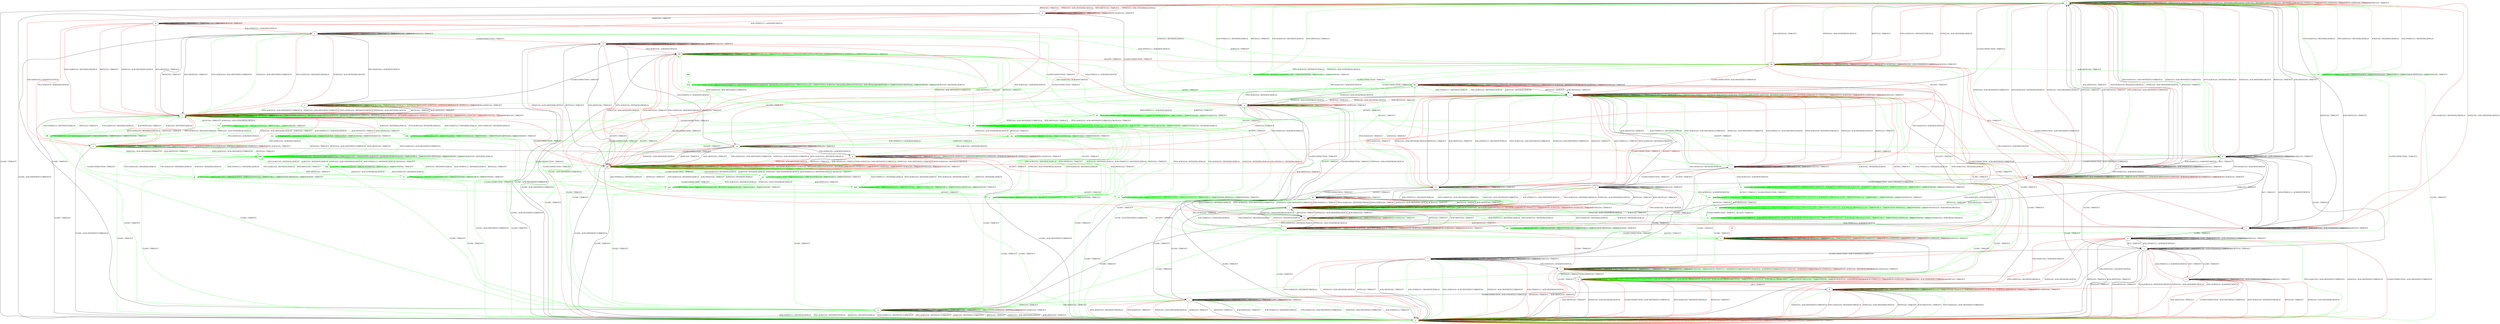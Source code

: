 digraph "" {
	graph ["Incoming time"=0.5347888469696045,
		"Outgoing time"=0.6621208190917969,
		Output="{'States': 64, 'Transitions': 957, 'Filename': '../results/tcp_rerun/TCP_Windows8_Server-TCP_FreeBSD_Server-5.dot'}",
		Reference="{'States': 39, 'Transitions': 495, 'Filename': '../subjects/tcp/TCP_Windows8_Server.dot'}",
		Solver=yices,
		Updated="{'States': 56, 'Transitions': 716, 'Filename': '../subjects/tcp/TCP_FreeBSD_Server.dot'}",
		"f-measure"=0.48575949367088606,
		precision=0.3992197659297789,
		recall=0.6202020202020202
	];
	a -> a	[key=0,
		label="RST(V,V,0) / TIMEOUT"];
	a -> a	[key=1,
		label="ACCEPT / TIMEOUT"];
	a -> a	[key=2,
		label="LISTEN / TIMEOUT"];
	a -> a	[key=3,
		label="RCV / TIMEOUT"];
	a -> a	[key=4,
		label="ACK+RST(V,V,0) / TIMEOUT"];
	a -> a	[key=5,
		label="SEND / TIMEOUT"];
	a -> a	[key=6,
		color=green,
		label="ACK+PSH(V,V,1) / RST(ZERO,ZERO,0)"];
	a -> a	[key=7,
		color=green,
		label="SYN+ACK(V,V,0) / RST(ZERO,ZERO,0)"];
	a -> a	[key=8,
		color=green,
		label="FIN+ACK(V,V,0) / RST(ZERO,ZERO,0)"];
	a -> a	[key=9,
		color=green,
		label="ACK(V,V,0) / RST(ZERO,ZERO,0)"];
	a -> a	[key=10,
		color=red,
		label="ACK+PSH(V,V,1) / TIMEOUT"];
	a -> a	[key=11,
		color=red,
		label="SYN+ACK(V,V,0) / TIMEOUT"];
	a -> a	[key=12,
		color=red,
		label="FIN+ACK(V,V,0) / TIMEOUT"];
	a -> a	[key=13,
		color=red,
		label="ACK(V,V,0) / TIMEOUT"];
	a -> b	[key=0,
		label="CLOSE / TIMEOUT"];
	a -> k	[key=0,
		color=red,
		label="SYN(V,V,0) / ACK+SYN(FRESH,NEXT,0)"];
	a -> o	[key=0,
		label="CLOSECONNECTION / TIMEOUT"];
	a -> hh	[key=0,
		color=green,
		label="SYN(V,V,0) / ACK+SYN(FRESH,NEXT,0)"];
	b -> b	[key=0,
		label="CLOSECONNECTION / TIMEOUT"];
	b -> b	[key=1,
		label="RST(V,V,0) / TIMEOUT"];
	b -> b	[key=2,
		label="ACCEPT / TIMEOUT"];
	b -> b	[key=3,
		label="LISTEN / TIMEOUT"];
	b -> b	[key=4,
		label="RCV / TIMEOUT"];
	b -> b	[key=5,
		label="ACK+RST(V,V,0) / TIMEOUT"];
	b -> b	[key=6,
		label="CLOSE / TIMEOUT"];
	b -> b	[key=7,
		label="SEND / TIMEOUT"];
	b -> b	[key=8,
		color=green,
		label="ACK+PSH(V,V,1) / RST(ZERO,ZERO,0)"];
	b -> b	[key=9,
		color=green,
		label="SYN+ACK(V,V,0) / RST(ZERO,ZERO,0)"];
	b -> b	[key=10,
		color=green,
		label="FIN+ACK(V,V,0) / RST(ZERO,ZERO,0)"];
	b -> b	[key=11,
		color=green,
		label="SYN(V,V,0) / ACK+RST(ZERO,NEXT,0)"];
	b -> b	[key=12,
		color=green,
		label="ACK(V,V,0) / RST(ZERO,ZERO,0)"];
	b -> b	[key=13,
		color=red,
		label="ACK+PSH(V,V,1) / TIMEOUT"];
	b -> b	[key=14,
		color=red,
		label="SYN+ACK(V,V,0) / TIMEOUT"];
	b -> b	[key=15,
		color=red,
		label="FIN+ACK(V,V,0) / TIMEOUT"];
	b -> b	[key=16,
		color=red,
		label="SYN(V,V,0) / TIMEOUT"];
	b -> b	[key=17,
		color=red,
		label="ACK(V,V,0) / TIMEOUT"];
	c -> c	[key=0,
		label="CLOSECONNECTION / TIMEOUT"];
	c -> c	[key=1,
		label="LISTEN / TIMEOUT"];
	c -> c	[key=2,
		label="RCV / TIMEOUT"];
	c -> c	[key=3,
		label="SEND / TIMEOUT"];
	c -> c	[key=4,
		label="ACK(V,V,0) / TIMEOUT"];
	c -> l	[key=0,
		label="CLOSE / TIMEOUT"];
	c -> o	[key=0,
		label="RST(V,V,0) / TIMEOUT"];
	c -> o	[key=1,
		label="ACK+RST(V,V,0) / TIMEOUT"];
	c -> o	[key=2,
		color=green,
		label="ACK+PSH(V,V,1) / RST(NEXT,ZERO,0)"];
	c -> o	[key=3,
		color=green,
		label="SYN+ACK(V,V,0) / ACK+RST(NEXT,CURRENT,0)"];
	c -> o	[key=4,
		color=green,
		label="SYN(V,V,0) / ACK+RST(NEXT,CURRENT,0)"];
	c -> o	[key=5,
		color=red,
		label="ACK+PSH(V,V,1) / ACK+RST(NEXT,NEXT,0)"];
	c -> o	[key=6,
		color=red,
		label="SYN+ACK(V,V,0) / RST(NEXT,FRESH,0)"];
	c -> o	[key=7,
		color=red,
		label="SYN(V,V,0) / ACK+RST(ZERO,NEXT,0)"];
	c -> w	[key=0,
		label="ACCEPT / TIMEOUT"];
	c -> bb	[key=0,
		color=red,
		label="FIN+ACK(V,V,0) / ACK(NEXT,NEXT,0)"];
	tt	[color=green];
	c -> tt	[key=0,
		color=green,
		label="FIN+ACK(V,V,0) / ACK(NEXT,NEXT,0)"];
	d -> b	[key=0,
		label="CLOSE / ACK+RST(NEXT,CURRENT,0)"];
	d -> d	[key=0,
		label="CLOSECONNECTION / TIMEOUT"];
	d -> d	[key=1,
		label="ACK+PSH(V,V,1) / ACK(NEXT,NEXT,0)"];
	d -> d	[key=2,
		label="LISTEN / TIMEOUT"];
	d -> d	[key=3,
		label="RCV / TIMEOUT"];
	d -> d	[key=4,
		label="SEND / TIMEOUT"];
	d -> d	[key=5,
		label="ACK(V,V,0) / TIMEOUT"];
	d -> dd	[key=0,
		color=red,
		label="FIN+ACK(V,V,0) / ACK(NEXT,NEXT,0)"];
	d -> gg	[key=0,
		label="RST(V,V,0) / TIMEOUT"];
	d -> gg	[key=1,
		label="ACK+RST(V,V,0) / TIMEOUT"];
	d -> gg	[key=2,
		color=red,
		label="SYN+ACK(V,V,0) / RST(NEXT,FRESH,0)"];
	d -> gg	[key=3,
		color=red,
		label="SYN(V,V,0) / ACK+RST(ZERO,NEXT,0)"];
	d -> ii	[key=0,
		color=red,
		label="ACCEPT / TIMEOUT"];
	e -> b	[key=0,
		label="RST(V,V,0) / TIMEOUT"];
	e -> b	[key=1,
		label="ACK+RST(V,V,0) / TIMEOUT"];
	e -> b	[key=2,
		color=red,
		label="SYN+ACK(V,V,0) / RST(NEXT,FRESH,0)"];
	e -> b	[key=3,
		color=red,
		label="SYN(V,V,0) / ACK+RST(ZERO,NEXT,0)"];
	e -> e	[key=0,
		label="ACCEPT / TIMEOUT"];
	e -> e	[key=1,
		label="LISTEN / TIMEOUT"];
	e -> e	[key=2,
		label="CLOSE / TIMEOUT"];
	e -> e	[key=3,
		label="SEND / ACK+PSH(NEXT,CURRENT,1)"];
	e -> e	[key=4,
		label="ACK(V,V,0) / TIMEOUT"];
	e -> l	[key=0,
		label="CLOSECONNECTION / ACK+FIN(NEXT,CURRENT,0)"];
	e -> p	[key=0,
		label="ACK+PSH(V,V,1) / ACK(NEXT,NEXT,0)"];
	e -> z	[key=0,
		color=red,
		label="RCV / TIMEOUT"];
	e -> ff	[key=0,
		label="FIN+ACK(V,V,0) / ACK(NEXT,NEXT,0)"];
	f -> b	[key=0,
		color=red,
		label="RST(V,V,0) / TIMEOUT"];
	f -> b	[key=1,
		color=red,
		label="ACK+RST(V,V,0) / TIMEOUT"];
	f -> f	[key=0,
		label="CLOSECONNECTION / TIMEOUT"];
	f -> f	[key=1,
		label="ACCEPT / TIMEOUT"];
	f -> f	[key=2,
		label="LISTEN / TIMEOUT"];
	f -> f	[key=3,
		label="SYN(V,V,0) / TIMEOUT"];
	f -> f	[key=4,
		label="RCV / TIMEOUT"];
	f -> f	[key=5,
		label="CLOSE / TIMEOUT"];
	f -> f	[key=6,
		label="SEND / TIMEOUT"];
	f -> f	[key=7,
		label="ACK(V,V,0) / TIMEOUT"];
	f -> f	[key=8,
		color=green,
		label="ACK+PSH(V,V,1) / ACK(NEXT,CURRENT,0)"];
	f -> f	[key=9,
		color=green,
		label="SYN+ACK(V,V,0) / ACK(NEXT,CURRENT,0)"];
	f -> f	[key=10,
		color=green,
		label="FIN+ACK(V,V,0) / ACK(NEXT,CURRENT,0)"];
	f -> f	[key=11,
		color=red,
		label="ACK+PSH(V,V,1) / TIMEOUT"];
	f -> f	[key=12,
		color=red,
		label="SYN+ACK(V,V,0) / RST(NEXT,FRESH,0)"];
	f -> f	[key=13,
		color=red,
		label="FIN+ACK(V,V,0) / TIMEOUT"];
	f -> q	[key=0,
		color=green,
		label="RST(V,V,0) / TIMEOUT"];
	f -> q	[key=1,
		color=green,
		label="ACK+RST(V,V,0) / TIMEOUT"];
	g -> d	[key=0,
		color=red,
		label="ACK+PSH(V,V,1) / ACK(NEXT,NEXT,0)"];
	g -> g	[key=0,
		label="CLOSECONNECTION / TIMEOUT"];
	g -> g	[key=1,
		label="LISTEN / TIMEOUT"];
	g -> g	[key=2,
		label="RCV / TIMEOUT"];
	g -> g	[key=3,
		label="SEND / TIMEOUT"];
	g -> g	[key=4,
		color=green,
		label="SYN(V,V,0) / TIMEOUT"];
	g -> g	[key=5,
		color=red,
		label="SYN+ACK(V,V,0) / TIMEOUT"];
	g -> o	[key=0,
		label="RST(V,V,0) / TIMEOUT"];
	g -> o	[key=1,
		color=red,
		label="SYN(V,V,0) / ACK+RST(ZERO,NEXT,0)"];
	g -> o	[key=2,
		color=red,
		label="ACK+RST(V,V,0) / TIMEOUT"];
	g -> u	[key=0,
		color=green,
		label="ACK+RST(V,V,0) / TIMEOUT"];
	g -> aa	[key=0,
		color=red,
		label="ACK(V,V,0) / TIMEOUT"];
	g -> bb	[key=0,
		color=green,
		label="SYN+ACK(V,V,0) / RST(NEXT,ZERO,0)"];
	g -> cc	[key=0,
		label="CLOSE / TIMEOUT"];
	g -> dd	[key=0,
		color=green,
		label="FIN+ACK(V,V,0) / ACK(NEXT,NEXT,0)"];
	g -> ee	[key=0,
		label="ACCEPT / TIMEOUT"];
	g -> jj	[key=0,
		color=red,
		label="FIN+ACK(V,V,0) / ACK(NEXT,NEXT,0)"];
	nn	[color=green];
	g -> nn	[key=0,
		color=green,
		label="ACK+PSH(V,V,1) / ACK(NEXT,NEXT,0)"];
	g -> nn	[key=1,
		color=green,
		label="ACK(V,V,0) / TIMEOUT"];
	h -> h	[key=0,
		label="CLOSECONNECTION / TIMEOUT"];
	h -> h	[key=1,
		label="LISTEN / TIMEOUT"];
	h -> h	[key=2,
		label="RCV / TIMEOUT"];
	h -> h	[key=3,
		label="SEND / TIMEOUT"];
	h -> o	[key=0,
		label="RST(V,V,0) / TIMEOUT"];
	h -> o	[key=1,
		label="ACK+RST(V,V,0) / TIMEOUT"];
	h -> o	[key=2,
		color=green,
		label="ACK+PSH(V,V,1) / RST(NEXT,ZERO,0)"];
	h -> o	[key=3,
		color=green,
		label="SYN+ACK(V,V,0) / ACK+RST(NEXT,CURRENT,0)"];
	h -> o	[key=4,
		color=green,
		label="SYN(V,V,0) / ACK+RST(NEXT,CURRENT,0)"];
	h -> o	[key=5,
		color=red,
		label="ACK+PSH(V,V,1) / TIMEOUT"];
	h -> o	[key=6,
		color=red,
		label="SYN+ACK(V,V,0) / RST(NEXT,FRESH,0)"];
	h -> o	[key=7,
		color=red,
		label="FIN+ACK(V,V,0) / TIMEOUT"];
	h -> o	[key=8,
		color=red,
		label="SYN(V,V,0) / ACK+RST(ZERO,NEXT,0)"];
	h -> o	[key=9,
		color=red,
		label="ACK(V,V,0) / TIMEOUT"];
	h -> y	[key=0,
		label="CLOSE / TIMEOUT"];
	h -> bb	[key=0,
		color=green,
		label="FIN+ACK(V,V,0) / TIMEOUT"];
	h -> bb	[key=1,
		color=green,
		label="ACK(V,V,0) / TIMEOUT"];
	h -> kk	[key=0,
		label="ACCEPT / TIMEOUT"];
	i -> f	[key=0,
		color=red,
		label="CLOSE / TIMEOUT"];
	i -> i	[key=0,
		label="ACCEPT / TIMEOUT"];
	i -> i	[key=1,
		label="LISTEN / TIMEOUT"];
	i -> i	[key=2,
		label="RCV / TIMEOUT"];
	i -> i	[key=3,
		label="SEND / TIMEOUT"];
	i -> i	[key=4,
		color=green,
		label="SYN+ACK(V,V,0) / RST(NEXT,ZERO,0)"];
	i -> i	[key=5,
		color=red,
		label="ACK+PSH(V,V,1) / TIMEOUT"];
	i -> i	[key=6,
		color=red,
		label="SYN+ACK(V,V,0) / RST(NEXT,FRESH,0)"];
	i -> i	[key=7,
		color=red,
		label="FIN+ACK(V,V,0) / TIMEOUT"];
	i -> i	[key=8,
		color=red,
		label="ACK(V,V,0) / TIMEOUT"];
	i -> j	[key=0,
		label="RST(V,V,0) / TIMEOUT"];
	i -> j	[key=1,
		label="ACK+RST(V,V,0) / TIMEOUT"];
	i -> j	[key=2,
		color=green,
		label="ACK+PSH(V,V,1) / RST(NEXT,ZERO,0)"];
	i -> j	[key=3,
		color=green,
		label="FIN+ACK(V,V,0) / RST(NEXT,ZERO,0)"];
	i -> j	[key=4,
		color=green,
		label="ACK(V,V,0) / RST(NEXT,ZERO,0)"];
	i -> bb	[key=0,
		label="CLOSECONNECTION / TIMEOUT"];
	i -> cc	[key=0,
		color=green,
		label="CLOSE / TIMEOUT"];
	i -> ee	[key=0,
		label="SYN(V,V,0) / ACK+SYN(FRESH,NEXT,0)"];
	j -> b	[key=0,
		label="CLOSE / TIMEOUT"];
	j -> j	[key=0,
		label="RST(V,V,0) / TIMEOUT"];
	j -> j	[key=1,
		label="ACCEPT / TIMEOUT"];
	j -> j	[key=2,
		label="LISTEN / TIMEOUT"];
	j -> j	[key=3,
		label="RCV / TIMEOUT"];
	j -> j	[key=4,
		label="ACK+RST(V,V,0) / TIMEOUT"];
	j -> j	[key=5,
		label="SEND / TIMEOUT"];
	j -> j	[key=6,
		color=green,
		label="ACK+PSH(V,V,1) / RST(ZERO,ZERO,0)"];
	j -> j	[key=7,
		color=green,
		label="SYN+ACK(V,V,0) / RST(ZERO,ZERO,0)"];
	j -> j	[key=8,
		color=green,
		label="FIN+ACK(V,V,0) / RST(ZERO,ZERO,0)"];
	j -> j	[key=9,
		color=green,
		label="ACK(V,V,0) / RST(ZERO,ZERO,0)"];
	j -> j	[key=10,
		color=red,
		label="ACK+PSH(V,V,1) / TIMEOUT"];
	j -> j	[key=11,
		color=red,
		label="SYN+ACK(V,V,0) / TIMEOUT"];
	j -> j	[key=12,
		color=red,
		label="FIN+ACK(V,V,0) / TIMEOUT"];
	j -> j	[key=13,
		color=red,
		label="ACK(V,V,0) / TIMEOUT"];
	j -> o	[key=0,
		label="CLOSECONNECTION / TIMEOUT"];
	j -> ee	[key=0,
		label="SYN(V,V,0) / ACK+SYN(FRESH,NEXT,0)"];
	k -> a	[key=0,
		color=red,
		label="RST(V,V,0) / TIMEOUT"];
	k -> a	[key=1,
		color=red,
		label="SYN(V,V,0) / ACK+RST(ZERO,NEXT,0)"];
	k -> a	[key=2,
		color=red,
		label="ACK+RST(V,V,0) / TIMEOUT"];
	k -> g	[key=0,
		label="CLOSECONNECTION / TIMEOUT"];
	k -> k	[key=0,
		label="ACCEPT / TIMEOUT"];
	k -> k	[key=1,
		label="LISTEN / TIMEOUT"];
	k -> k	[key=2,
		label="RCV / TIMEOUT"];
	k -> k	[key=3,
		label="SEND / TIMEOUT"];
	k -> k	[key=4,
		color=red,
		label="SYN+ACK(V,V,0) / TIMEOUT"];
	k -> m	[key=0,
		color=red,
		label="ACK(V,V,0) / TIMEOUT"];
	k -> r	[key=0,
		color=red,
		label="FIN+ACK(V,V,0) / ACK(NEXT,NEXT,0)"];
	k -> v	[key=0,
		color=red,
		label="ACK+PSH(V,V,1) / ACK(NEXT,NEXT,0)"];
	k -> cc	[key=0,
		label="CLOSE / TIMEOUT"];
	l -> b	[key=0,
		label="RST(V,V,0) / TIMEOUT"];
	l -> b	[key=1,
		label="ACK+RST(V,V,0) / TIMEOUT"];
	l -> b	[key=2,
		color=green,
		label="ACK+PSH(V,V,1) / RST(NEXT,ZERO,0)"];
	l -> b	[key=3,
		color=green,
		label="SYN+ACK(V,V,0) / ACK+RST(NEXT,CURRENT,0)"];
	l -> b	[key=4,
		color=green,
		label="SYN(V,V,0) / ACK+RST(NEXT,CURRENT,0)"];
	l -> b	[key=5,
		color=red,
		label="ACK+PSH(V,V,1) / ACK+RST(NEXT,NEXT,0)"];
	l -> b	[key=6,
		color=red,
		label="SYN+ACK(V,V,0) / RST(NEXT,FRESH,0)"];
	l -> b	[key=7,
		color=red,
		label="SYN(V,V,0) / ACK+RST(ZERO,NEXT,0)"];
	l -> f	[key=0,
		label="FIN+ACK(V,V,0) / ACK(NEXT,NEXT,0)"];
	l -> l	[key=0,
		label="CLOSECONNECTION / TIMEOUT"];
	l -> l	[key=1,
		label="ACCEPT / TIMEOUT"];
	l -> l	[key=2,
		label="LISTEN / TIMEOUT"];
	l -> l	[key=3,
		label="RCV / TIMEOUT"];
	l -> l	[key=4,
		label="CLOSE / TIMEOUT"];
	l -> l	[key=5,
		label="SEND / TIMEOUT"];
	l -> l	[key=6,
		label="ACK(V,V,0) / TIMEOUT"];
	m -> b	[key=0,
		color=red,
		label="CLOSE / ACK+RST(NEXT,CURRENT,0)"];
	m -> m	[key=0,
		label="ACCEPT / TIMEOUT"];
	m -> m	[key=1,
		label="LISTEN / TIMEOUT"];
	m -> m	[key=2,
		label="RCV / TIMEOUT"];
	m -> m	[key=3,
		label="SEND / TIMEOUT"];
	m -> m	[key=4,
		label="ACK(V,V,0) / TIMEOUT"];
	m -> r	[key=0,
		color=red,
		label="FIN+ACK(V,V,0) / ACK(NEXT,NEXT,0)"];
	m -> t	[key=0,
		color=red,
		label="SYN+ACK(V,V,0) / RST(NEXT,FRESH,0)"];
	m -> t	[key=1,
		color=red,
		label="RST(V,V,0) / TIMEOUT"];
	m -> t	[key=2,
		color=red,
		label="SYN(V,V,0) / ACK+RST(ZERO,NEXT,0)"];
	m -> t	[key=3,
		color=red,
		label="ACK+RST(V,V,0) / TIMEOUT"];
	m -> v	[key=0,
		color=red,
		label="ACK+PSH(V,V,1) / ACK(NEXT,NEXT,0)"];
	m -> aa	[key=0,
		color=red,
		label="CLOSECONNECTION / TIMEOUT"];
	n -> b	[key=0,
		label="CLOSE / ACK+RST(NEXT,CURRENT,0)"];
	n -> n	[key=0,
		label="ACCEPT / TIMEOUT"];
	n -> n	[key=1,
		label="LISTEN / TIMEOUT"];
	n -> n	[key=2,
		label="RCV / TIMEOUT"];
	n -> n	[key=3,
		label="SEND / TIMEOUT"];
	n -> n	[key=4,
		label="ACK(V,V,0) / TIMEOUT"];
	n -> n	[key=5,
		color=green,
		label="ACK+PSH(V,V,1) / ACK(NEXT,NEXT,0)"];
	n -> n	[key=6,
		color=green,
		label="FIN+ACK(V,V,0) / ACK(NEXT,NEXT,0)"];
	n -> n	[key=7,
		color=red,
		label="ACK+PSH(V,V,1) / TIMEOUT"];
	n -> n	[key=8,
		color=red,
		label="FIN+ACK(V,V,0) / TIMEOUT"];
	n -> t	[key=0,
		label="RST(V,V,0) / TIMEOUT"];
	n -> t	[key=1,
		label="ACK+RST(V,V,0) / TIMEOUT"];
	n -> t	[key=2,
		color=green,
		label="SYN+ACK(V,V,0) / ACK+RST(NEXT,CURRENT,0)"];
	n -> t	[key=3,
		color=green,
		label="SYN(V,V,0) / ACK+RST(NEXT,CURRENT,0)"];
	n -> t	[key=4,
		color=red,
		label="SYN+ACK(V,V,0) / RST(NEXT,FRESH,0)"];
	n -> t	[key=5,
		color=red,
		label="SYN(V,V,0) / ACK+RST(ZERO,NEXT,0)"];
	n -> dd	[key=0,
		label="CLOSECONNECTION / TIMEOUT"];
	o -> b	[key=0,
		label="CLOSE / TIMEOUT"];
	o -> g	[key=0,
		label="SYN(V,V,0) / ACK+SYN(FRESH,NEXT,0)"];
	o -> j	[key=0,
		label="ACCEPT / TIMEOUT"];
	o -> o	[key=0,
		label="CLOSECONNECTION / TIMEOUT"];
	o -> o	[key=1,
		label="RST(V,V,0) / TIMEOUT"];
	o -> o	[key=2,
		label="LISTEN / TIMEOUT"];
	o -> o	[key=3,
		label="RCV / TIMEOUT"];
	o -> o	[key=4,
		label="ACK+RST(V,V,0) / TIMEOUT"];
	o -> o	[key=5,
		label="SEND / TIMEOUT"];
	o -> o	[key=6,
		color=green,
		label="ACK+PSH(V,V,1) / RST(ZERO,ZERO,0)"];
	o -> o	[key=7,
		color=green,
		label="SYN+ACK(V,V,0) / RST(ZERO,ZERO,0)"];
	o -> o	[key=8,
		color=green,
		label="FIN+ACK(V,V,0) / RST(ZERO,ZERO,0)"];
	o -> o	[key=9,
		color=green,
		label="ACK(V,V,0) / RST(ZERO,ZERO,0)"];
	o -> o	[key=10,
		color=red,
		label="ACK+PSH(V,V,1) / TIMEOUT"];
	o -> o	[key=11,
		color=red,
		label="SYN+ACK(V,V,0) / TIMEOUT"];
	o -> o	[key=12,
		color=red,
		label="FIN+ACK(V,V,0) / TIMEOUT"];
	o -> o	[key=13,
		color=red,
		label="ACK(V,V,0) / TIMEOUT"];
	p -> b	[key=0,
		label="RST(V,V,0) / TIMEOUT"];
	p -> b	[key=1,
		label="ACK+RST(V,V,0) / TIMEOUT"];
	p -> b	[key=2,
		color=green,
		label="SYN+ACK(V,V,0) / ACK+RST(NEXT,CURRENT,0)"];
	p -> b	[key=3,
		color=green,
		label="SYN(V,V,0) / ACK+RST(NEXT,CURRENT,0)"];
	p -> b	[key=4,
		color=red,
		label="CLOSECONNECTION / ACK+RST(NEXT,CURRENT,0)"];
	p -> b	[key=5,
		color=red,
		label="SYN+ACK(V,V,0) / RST(NEXT,FRESH,0)"];
	p -> b	[key=6,
		color=red,
		label="SYN(V,V,0) / ACK+RST(ZERO,NEXT,0)"];
	p -> e	[key=0,
		label="RCV / TIMEOUT"];
	p -> p	[key=0,
		label="ACK+PSH(V,V,1) / ACK(NEXT,NEXT,0)"];
	p -> p	[key=1,
		label="ACCEPT / TIMEOUT"];
	p -> p	[key=2,
		label="LISTEN / TIMEOUT"];
	p -> p	[key=3,
		label="CLOSE / TIMEOUT"];
	p -> p	[key=4,
		label="SEND / ACK+PSH(NEXT,CURRENT,1)"];
	p -> p	[key=5,
		label="ACK(V,V,0) / TIMEOUT"];
	p -> q	[key=0,
		color=red,
		label="FIN+ACK(V,V,0) / ACK(NEXT,NEXT,0)"];
	q -> b	[key=0,
		label="SYN(V,V,0) / ACK+RST(ZERO,NEXT,0)"];
	q -> b	[key=1,
		color=red,
		label="CLOSECONNECTION / ACK+RST(NEXT,CURRENT,0)"];
	q -> b	[key=2,
		color=red,
		label="SYN+ACK(V,V,0) / RST(NEXT,FRESH,0)"];
	q -> b	[key=3,
		color=red,
		label="RST(V,V,0) / TIMEOUT"];
	q -> b	[key=4,
		color=red,
		label="ACK+RST(V,V,0) / TIMEOUT"];
	q -> q	[key=0,
		label="ACCEPT / TIMEOUT"];
	q -> q	[key=1,
		label="LISTEN / TIMEOUT"];
	q -> q	[key=2,
		label="CLOSE / TIMEOUT"];
	q -> q	[key=3,
		color=green,
		label="CLOSECONNECTION / TIMEOUT"];
	q -> q	[key=4,
		color=green,
		label="ACK+PSH(V,V,1) / ACK(FRESH,FRESH,0)"];
	q -> q	[key=5,
		color=green,
		label="SYN+ACK(V,V,0) / ACK(FRESH,FRESH,0)"];
	q -> q	[key=6,
		color=green,
		label="RST(V,V,0) / TIMEOUT"];
	q -> q	[key=7,
		color=green,
		label="FIN+ACK(V,V,0) / ACK(FRESH,FRESH,0)"];
	q -> q	[key=8,
		color=green,
		label="RCV / TIMEOUT"];
	q -> q	[key=9,
		color=green,
		label="ACK+RST(V,V,0) / TIMEOUT"];
	q -> q	[key=10,
		color=green,
		label="SEND / TIMEOUT"];
	q -> q	[key=11,
		color=green,
		label="ACK(V,V,0) / ACK(FRESH,FRESH,0)"];
	q -> q	[key=12,
		color=red,
		label="ACK+PSH(V,V,1) / TIMEOUT"];
	q -> q	[key=13,
		color=red,
		label="FIN+ACK(V,V,0) / TIMEOUT"];
	q -> q	[key=14,
		color=red,
		label="SEND / ACK+PSH(NEXT,CURRENT,1)"];
	q -> q	[key=15,
		color=red,
		label="ACK(V,V,0) / TIMEOUT"];
	q -> ff	[key=0,
		color=red,
		label="RCV / TIMEOUT"];
	r -> b	[key=0,
		label="CLOSE / ACK+RST(NEXT,CURRENT,0)"];
	r -> r	[key=0,
		label="ACCEPT / TIMEOUT"];
	r -> r	[key=1,
		label="LISTEN / TIMEOUT"];
	r -> r	[key=2,
		label="RCV / TIMEOUT"];
	r -> r	[key=3,
		label="SEND / TIMEOUT"];
	r -> r	[key=4,
		label="ACK(V,V,0) / TIMEOUT"];
	r -> r	[key=5,
		color=green,
		label="ACK+PSH(V,V,1) / ACK(NEXT,NEXT,0)"];
	r -> r	[key=6,
		color=green,
		label="FIN+ACK(V,V,0) / ACK(NEXT,NEXT,0)"];
	r -> r	[key=7,
		color=red,
		label="ACK+PSH(V,V,1) / TIMEOUT"];
	r -> r	[key=8,
		color=red,
		label="FIN+ACK(V,V,0) / TIMEOUT"];
	r -> t	[key=0,
		color=red,
		label="SYN+ACK(V,V,0) / RST(NEXT,FRESH,0)"];
	r -> t	[key=1,
		color=red,
		label="RST(V,V,0) / TIMEOUT"];
	r -> t	[key=2,
		color=red,
		label="SYN(V,V,0) / ACK+RST(ZERO,NEXT,0)"];
	r -> t	[key=3,
		color=red,
		label="ACK+RST(V,V,0) / TIMEOUT"];
	r -> jj	[key=0,
		label="CLOSECONNECTION / TIMEOUT"];
	ggg	[color=green];
	r -> ggg	[key=0,
		color=green,
		label="SYN+ACK(V,V,0) / ACK+RST(NEXT,CURRENT,0)"];
	r -> ggg	[key=1,
		color=green,
		label="RST(V,V,0) / TIMEOUT"];
	r -> ggg	[key=2,
		color=green,
		label="SYN(V,V,0) / ACK+RST(NEXT,CURRENT,0)"];
	r -> ggg	[key=3,
		color=green,
		label="ACK+RST(V,V,0) / TIMEOUT"];
	s -> a	[key=0,
		label="RST(V,V,0) / TIMEOUT"];
	s -> a	[key=1,
		label="ACK+RST(V,V,0) / TIMEOUT"];
	s -> a	[key=2,
		color=green,
		label="SYN+ACK(V,V,0) / ACK+RST(NEXT,CURRENT,0)"];
	s -> a	[key=3,
		color=green,
		label="SYN(V,V,0) / ACK+RST(NEXT,CURRENT,0)"];
	s -> a	[key=4,
		color=red,
		label="SYN+ACK(V,V,0) / RST(NEXT,FRESH,0)"];
	s -> a	[key=5,
		color=red,
		label="SYN(V,V,0) / ACK+RST(ZERO,NEXT,0)"];
	s -> h	[key=0,
		label="CLOSECONNECTION / ACK+FIN(NEXT,CURRENT,0)"];
	s -> s	[key=0,
		label="ACCEPT / TIMEOUT"];
	s -> s	[key=1,
		label="LISTEN / TIMEOUT"];
	s -> s	[key=2,
		label="RCV / TIMEOUT"];
	s -> s	[key=3,
		label="SEND / ACK+PSH(NEXT,CURRENT,1)"];
	s -> s	[key=4,
		label="ACK(V,V,0) / TIMEOUT"];
	s -> s	[key=5,
		color=green,
		label="ACK+PSH(V,V,1) / ACK(NEXT,NEXT,0)"];
	s -> s	[key=6,
		color=green,
		label="FIN+ACK(V,V,0) / ACK(NEXT,NEXT,0)"];
	s -> s	[key=7,
		color=red,
		label="ACK+PSH(V,V,1) / TIMEOUT"];
	s -> s	[key=8,
		color=red,
		label="FIN+ACK(V,V,0) / TIMEOUT"];
	s -> ff	[key=0,
		label="CLOSE / TIMEOUT"];
	t -> b	[key=0,
		label="CLOSE / TIMEOUT"];
	t -> t	[key=0,
		label="RST(V,V,0) / TIMEOUT"];
	t -> t	[key=1,
		label="ACCEPT / TIMEOUT"];
	t -> t	[key=2,
		label="LISTEN / TIMEOUT"];
	t -> t	[key=3,
		label="RCV / TIMEOUT"];
	t -> t	[key=4,
		label="ACK+RST(V,V,0) / TIMEOUT"];
	t -> t	[key=5,
		label="SEND / TIMEOUT"];
	t -> t	[key=6,
		color=green,
		label="ACK+PSH(V,V,1) / RST(ZERO,ZERO,0)"];
	t -> t	[key=7,
		color=green,
		label="SYN+ACK(V,V,0) / RST(ZERO,ZERO,0)"];
	t -> t	[key=8,
		color=green,
		label="FIN+ACK(V,V,0) / RST(ZERO,ZERO,0)"];
	t -> t	[key=9,
		color=green,
		label="ACK(V,V,0) / RST(ZERO,ZERO,0)"];
	t -> t	[key=10,
		color=red,
		label="ACK+PSH(V,V,1) / TIMEOUT"];
	t -> t	[key=11,
		color=red,
		label="SYN+ACK(V,V,0) / TIMEOUT"];
	t -> t	[key=12,
		color=red,
		label="FIN+ACK(V,V,0) / TIMEOUT"];
	t -> t	[key=13,
		color=red,
		label="SYN(V,V,0) / TIMEOUT"];
	t -> t	[key=14,
		color=red,
		label="ACK(V,V,0) / TIMEOUT"];
	t -> gg	[key=0,
		color=red,
		label="CLOSECONNECTION / TIMEOUT"];
	oo	[color=green];
	t -> oo	[key=0,
		color=green,
		label="CLOSECONNECTION / TIMEOUT"];
	ccc	[color=green];
	t -> ccc	[key=0,
		color=green,
		label="SYN(V,V,0) / ACK+SYN(FRESH,NEXT,0)"];
	u -> b	[key=0,
		label="CLOSE / TIMEOUT"];
	u -> o	[key=0,
		color=green,
		label="ACK+PSH(V,V,1) / RST(ZERO,ZERO,0)"];
	u -> o	[key=1,
		color=green,
		label="SYN+ACK(V,V,0) / RST(ZERO,ZERO,0)"];
	u -> o	[key=2,
		color=green,
		label="FIN+ACK(V,V,0) / RST(ZERO,ZERO,0)"];
	u -> o	[key=3,
		color=green,
		label="ACK(V,V,0) / RST(ZERO,ZERO,0)"];
	u -> o	[key=4,
		color=red,
		label="LISTEN / TIMEOUT"];
	u -> u	[key=0,
		label="CLOSECONNECTION / TIMEOUT"];
	u -> u	[key=1,
		label="RST(V,V,0) / TIMEOUT"];
	u -> u	[key=2,
		label="SYN(V,V,0) / TIMEOUT"];
	u -> u	[key=3,
		label="RCV / TIMEOUT"];
	u -> u	[key=4,
		label="ACK+RST(V,V,0) / TIMEOUT"];
	u -> u	[key=5,
		label="SEND / TIMEOUT"];
	u -> u	[key=6,
		color=green,
		label="LISTEN / TIMEOUT"];
	u -> u	[key=7,
		color=red,
		label="ACK+PSH(V,V,1) / TIMEOUT"];
	u -> u	[key=8,
		color=red,
		label="SYN+ACK(V,V,0) / TIMEOUT"];
	u -> u	[key=9,
		color=red,
		label="ACCEPT / TIMEOUT"];
	u -> u	[key=10,
		color=red,
		label="FIN+ACK(V,V,0) / TIMEOUT"];
	u -> u	[key=11,
		color=red,
		label="ACK(V,V,0) / TIMEOUT"];
	pp	[color=green];
	u -> pp	[key=0,
		color=green,
		label="ACCEPT / TIMEOUT"];
	v -> b	[key=0,
		label="CLOSE / ACK+RST(NEXT,CURRENT,0)"];
	v -> d	[key=0,
		color=red,
		label="CLOSECONNECTION / TIMEOUT"];
	v -> n	[key=0,
		label="FIN+ACK(V,V,0) / ACK(NEXT,NEXT,0)"];
	v -> t	[key=0,
		label="RST(V,V,0) / TIMEOUT"];
	v -> t	[key=1,
		label="ACK+RST(V,V,0) / TIMEOUT"];
	v -> t	[key=2,
		color=green,
		label="SYN+ACK(V,V,0) / ACK+RST(NEXT,CURRENT,0)"];
	v -> t	[key=3,
		color=green,
		label="SYN(V,V,0) / ACK+RST(NEXT,CURRENT,0)"];
	v -> t	[key=4,
		color=red,
		label="SYN+ACK(V,V,0) / RST(NEXT,FRESH,0)"];
	v -> t	[key=5,
		color=red,
		label="SYN(V,V,0) / ACK+RST(ZERO,NEXT,0)"];
	v -> v	[key=0,
		label="ACK+PSH(V,V,1) / ACK(NEXT,NEXT,0)"];
	v -> v	[key=1,
		label="ACCEPT / TIMEOUT"];
	v -> v	[key=2,
		label="LISTEN / TIMEOUT"];
	v -> v	[key=3,
		label="RCV / TIMEOUT"];
	v -> v	[key=4,
		label="SEND / TIMEOUT"];
	v -> v	[key=5,
		label="ACK(V,V,0) / TIMEOUT"];
	v -> nn	[key=0,
		color=green,
		label="CLOSECONNECTION / TIMEOUT"];
	w -> c	[key=0,
		label="CLOSECONNECTION / TIMEOUT"];
	w -> i	[key=0,
		color=red,
		label="FIN+ACK(V,V,0) / ACK(NEXT,NEXT,0)"];
	w -> j	[key=0,
		label="RST(V,V,0) / TIMEOUT"];
	w -> j	[key=1,
		label="ACK+RST(V,V,0) / TIMEOUT"];
	w -> j	[key=2,
		color=green,
		label="ACK+PSH(V,V,1) / RST(NEXT,ZERO,0)"];
	w -> j	[key=3,
		color=green,
		label="SYN+ACK(V,V,0) / ACK+RST(NEXT,CURRENT,0)"];
	w -> j	[key=4,
		color=green,
		label="SYN(V,V,0) / ACK+RST(NEXT,CURRENT,0)"];
	w -> j	[key=5,
		color=red,
		label="ACK+PSH(V,V,1) / ACK+RST(NEXT,NEXT,0)"];
	w -> j	[key=6,
		color=red,
		label="SYN+ACK(V,V,0) / RST(NEXT,FRESH,0)"];
	w -> j	[key=7,
		color=red,
		label="SYN(V,V,0) / ACK+RST(ZERO,NEXT,0)"];
	w -> l	[key=0,
		label="CLOSE / TIMEOUT"];
	w -> w	[key=0,
		label="ACCEPT / TIMEOUT"];
	w -> w	[key=1,
		label="LISTEN / TIMEOUT"];
	w -> w	[key=2,
		label="RCV / TIMEOUT"];
	w -> w	[key=3,
		label="SEND / TIMEOUT"];
	w -> w	[key=4,
		label="ACK(V,V,0) / TIMEOUT"];
	ww	[color=green];
	w -> ww	[key=0,
		color=green,
		label="FIN+ACK(V,V,0) / ACK(NEXT,NEXT,0)"];
	x -> a	[key=0,
		label="RST(V,V,0) / TIMEOUT"];
	x -> a	[key=1,
		label="ACK+RST(V,V,0) / TIMEOUT"];
	x -> a	[key=2,
		color=red,
		label="SYN+ACK(V,V,0) / RST(NEXT,FRESH,0)"];
	x -> a	[key=3,
		color=red,
		label="SYN(V,V,0) / ACK+RST(ZERO,NEXT,0)"];
	x -> e	[key=0,
		label="CLOSE / TIMEOUT"];
	x -> o	[key=0,
		color=red,
		label="CLOSECONNECTION / ACK+RST(NEXT,CURRENT,0)"];
	x -> s	[key=0,
		label="FIN+ACK(V,V,0) / ACK(NEXT,NEXT,0)"];
	x -> x	[key=0,
		label="ACCEPT / TIMEOUT"];
	x -> x	[key=1,
		label="LISTEN / TIMEOUT"];
	x -> x	[key=2,
		label="RCV / TIMEOUT"];
	x -> x	[key=3,
		label="SEND / ACK+PSH(NEXT,CURRENT,1)"];
	x -> x	[key=4,
		label="ACK(V,V,0) / TIMEOUT"];
	x -> ll	[key=0,
		label="ACK+PSH(V,V,1) / ACK(NEXT,NEXT,0)"];
	y -> b	[key=0,
		label="RST(V,V,0) / TIMEOUT"];
	y -> b	[key=1,
		label="ACK+RST(V,V,0) / TIMEOUT"];
	y -> b	[key=2,
		color=green,
		label="ACK+PSH(V,V,1) / RST(NEXT,ZERO,0)"];
	y -> b	[key=3,
		color=green,
		label="SYN+ACK(V,V,0) / ACK+RST(NEXT,CURRENT,0)"];
	y -> b	[key=4,
		color=green,
		label="SYN(V,V,0) / ACK+RST(NEXT,CURRENT,0)"];
	y -> b	[key=5,
		color=red,
		label="ACK+PSH(V,V,1) / TIMEOUT"];
	y -> b	[key=6,
		color=red,
		label="SYN+ACK(V,V,0) / RST(NEXT,FRESH,0)"];
	y -> b	[key=7,
		color=red,
		label="FIN+ACK(V,V,0) / TIMEOUT"];
	y -> b	[key=8,
		color=red,
		label="SYN(V,V,0) / ACK+RST(ZERO,NEXT,0)"];
	y -> b	[key=9,
		color=red,
		label="ACK(V,V,0) / TIMEOUT"];
	y -> y	[key=0,
		label="CLOSECONNECTION / TIMEOUT"];
	y -> y	[key=1,
		label="ACCEPT / TIMEOUT"];
	y -> y	[key=2,
		label="LISTEN / TIMEOUT"];
	y -> y	[key=3,
		label="RCV / TIMEOUT"];
	y -> y	[key=4,
		label="CLOSE / TIMEOUT"];
	y -> y	[key=5,
		label="SEND / TIMEOUT"];
	y -> cc	[key=0,
		color=green,
		label="FIN+ACK(V,V,0) / TIMEOUT"];
	y -> cc	[key=1,
		color=green,
		label="ACK(V,V,0) / TIMEOUT"];
	z -> b	[key=0,
		color=red,
		label="CLOSECONNECTION / ACK+RST(NEXT,CURRENT,0)"];
	z -> b	[key=1,
		color=red,
		label="SYN+ACK(V,V,0) / RST(NEXT,FRESH,0)"];
	z -> b	[key=2,
		color=red,
		label="RST(V,V,0) / TIMEOUT"];
	z -> b	[key=3,
		color=red,
		label="SYN(V,V,0) / ACK+RST(ZERO,NEXT,0)"];
	z -> b	[key=4,
		color=red,
		label="ACK+RST(V,V,0) / TIMEOUT"];
	z -> e	[key=0,
		label="CLOSE / TIMEOUT"];
	z -> e	[key=1,
		color=red,
		label="ACK+PSH(V,V,1) / ACK(NEXT,NEXT,0)"];
	z -> z	[key=0,
		label="ACCEPT / TIMEOUT"];
	z -> z	[key=1,
		label="LISTEN / TIMEOUT"];
	z -> z	[key=2,
		label="RCV / TIMEOUT"];
	z -> z	[key=3,
		label="SEND / ACK+PSH(NEXT,CURRENT,1)"];
	z -> z	[key=4,
		label="ACK(V,V,0) / TIMEOUT"];
	z -> ff	[key=0,
		color=red,
		label="FIN+ACK(V,V,0) / ACK(NEXT,NEXT,0)"];
	aa -> b	[key=0,
		label="CLOSE / ACK+RST(NEXT,CURRENT,0)"];
	aa -> d	[key=0,
		label="ACK+PSH(V,V,1) / ACK(NEXT,NEXT,0)"];
	aa -> aa	[key=0,
		label="CLOSECONNECTION / TIMEOUT"];
	aa -> aa	[key=1,
		label="LISTEN / TIMEOUT"];
	aa -> aa	[key=2,
		label="RCV / TIMEOUT"];
	aa -> aa	[key=3,
		label="SEND / TIMEOUT"];
	aa -> aa	[key=4,
		label="ACK(V,V,0) / TIMEOUT"];
	aa -> gg	[key=0,
		label="RST(V,V,0) / TIMEOUT"];
	aa -> gg	[key=1,
		label="ACK+RST(V,V,0) / TIMEOUT"];
	aa -> gg	[key=2,
		color=green,
		label="SYN+ACK(V,V,0) / ACK+RST(NEXT,CURRENT,0)"];
	aa -> gg	[key=3,
		color=green,
		label="SYN(V,V,0) / ACK+RST(NEXT,CURRENT,0)"];
	aa -> gg	[key=4,
		color=red,
		label="SYN+ACK(V,V,0) / RST(NEXT,FRESH,0)"];
	aa -> gg	[key=5,
		color=red,
		label="SYN(V,V,0) / ACK+RST(ZERO,NEXT,0)"];
	aa -> jj	[key=0,
		label="FIN+ACK(V,V,0) / ACK(NEXT,NEXT,0)"];
	aa -> ll	[key=0,
		color=red,
		label="ACCEPT / TIMEOUT"];
	aa -> nn	[key=0,
		color=green,
		label="ACCEPT / TIMEOUT"];
	bb -> f	[key=0,
		color=red,
		label="CLOSE / TIMEOUT"];
	bb -> g	[key=0,
		label="SYN(V,V,0) / ACK+SYN(FRESH,NEXT,0)"];
	bb -> i	[key=0,
		label="ACCEPT / TIMEOUT"];
	bb -> o	[key=0,
		label="RST(V,V,0) / TIMEOUT"];
	bb -> o	[key=1,
		label="ACK+RST(V,V,0) / TIMEOUT"];
	bb -> o	[key=2,
		color=green,
		label="ACK+PSH(V,V,1) / RST(NEXT,ZERO,0)"];
	bb -> o	[key=3,
		color=green,
		label="FIN+ACK(V,V,0) / RST(NEXT,ZERO,0)"];
	bb -> o	[key=4,
		color=green,
		label="ACK(V,V,0) / RST(NEXT,ZERO,0)"];
	bb -> bb	[key=0,
		label="CLOSECONNECTION / TIMEOUT"];
	bb -> bb	[key=1,
		label="LISTEN / TIMEOUT"];
	bb -> bb	[key=2,
		label="RCV / TIMEOUT"];
	bb -> bb	[key=3,
		label="SEND / TIMEOUT"];
	bb -> bb	[key=4,
		color=green,
		label="SYN+ACK(V,V,0) / RST(NEXT,ZERO,0)"];
	bb -> bb	[key=5,
		color=red,
		label="ACK+PSH(V,V,1) / TIMEOUT"];
	bb -> bb	[key=6,
		color=red,
		label="SYN+ACK(V,V,0) / RST(NEXT,FRESH,0)"];
	bb -> bb	[key=7,
		color=red,
		label="FIN+ACK(V,V,0) / TIMEOUT"];
	bb -> bb	[key=8,
		color=red,
		label="ACK(V,V,0) / TIMEOUT"];
	bb -> cc	[key=0,
		color=green,
		label="CLOSE / TIMEOUT"];
	cc -> b	[key=0,
		label="RST(V,V,0) / TIMEOUT"];
	cc -> b	[key=1,
		label="SYN(V,V,0) / ACK+RST(ZERO,NEXT,0)"];
	cc -> b	[key=2,
		label="ACK+RST(V,V,0) / TIMEOUT"];
	cc -> b	[key=3,
		color=green,
		label="ACK+PSH(V,V,1) / RST(NEXT,ZERO,0)"];
	cc -> b	[key=4,
		color=green,
		label="FIN+ACK(V,V,0) / RST(NEXT,ZERO,0)"];
	cc -> b	[key=5,
		color=green,
		label="ACK(V,V,0) / RST(NEXT,ZERO,0)"];
	cc -> b	[key=6,
		color=red,
		label="ACK+PSH(V,V,1) / RST(NEXT,CURRENT,0)"];
	cc -> b	[key=7,
		color=red,
		label="FIN+ACK(V,V,0) / RST(NEXT,CURRENT,0)"];
	cc -> b	[key=8,
		color=red,
		label="ACK(V,V,0) / RST(NEXT,CURRENT,0)"];
	cc -> cc	[key=0,
		label="CLOSECONNECTION / TIMEOUT"];
	cc -> cc	[key=1,
		label="ACCEPT / TIMEOUT"];
	cc -> cc	[key=2,
		label="LISTEN / TIMEOUT"];
	cc -> cc	[key=3,
		label="RCV / TIMEOUT"];
	cc -> cc	[key=4,
		label="CLOSE / TIMEOUT"];
	cc -> cc	[key=5,
		label="SEND / TIMEOUT"];
	cc -> cc	[key=6,
		color=green,
		label="SYN+ACK(V,V,0) / RST(NEXT,ZERO,0)"];
	cc -> cc	[key=7,
		color=red,
		label="SYN+ACK(V,V,0) / TIMEOUT"];
	dd -> b	[key=0,
		label="CLOSE / ACK+RST(NEXT,CURRENT,0)"];
	dd -> s	[key=0,
		color=green,
		label="ACCEPT / TIMEOUT"];
	dd -> dd	[key=0,
		label="CLOSECONNECTION / TIMEOUT"];
	dd -> dd	[key=1,
		label="LISTEN / TIMEOUT"];
	dd -> dd	[key=2,
		label="RCV / TIMEOUT"];
	dd -> dd	[key=3,
		label="SEND / TIMEOUT"];
	dd -> dd	[key=4,
		label="ACK(V,V,0) / TIMEOUT"];
	dd -> dd	[key=5,
		color=green,
		label="ACK+PSH(V,V,1) / ACK(NEXT,NEXT,0)"];
	dd -> dd	[key=6,
		color=green,
		label="FIN+ACK(V,V,0) / ACK(NEXT,NEXT,0)"];
	dd -> dd	[key=7,
		color=red,
		label="ACK+PSH(V,V,1) / TIMEOUT"];
	dd -> dd	[key=8,
		color=red,
		label="FIN+ACK(V,V,0) / TIMEOUT"];
	dd -> gg	[key=0,
		color=red,
		label="SYN+ACK(V,V,0) / RST(NEXT,FRESH,0)"];
	dd -> gg	[key=1,
		color=red,
		label="RST(V,V,0) / TIMEOUT"];
	dd -> gg	[key=2,
		color=red,
		label="SYN(V,V,0) / ACK+RST(ZERO,NEXT,0)"];
	dd -> gg	[key=3,
		color=red,
		label="ACK+RST(V,V,0) / TIMEOUT"];
	dd -> hh	[key=0,
		color=red,
		label="ACCEPT / TIMEOUT"];
	dd -> oo	[key=0,
		color=green,
		label="SYN+ACK(V,V,0) / ACK+RST(NEXT,CURRENT,0)"];
	dd -> oo	[key=1,
		color=green,
		label="RST(V,V,0) / TIMEOUT"];
	dd -> oo	[key=2,
		color=green,
		label="SYN(V,V,0) / ACK+RST(NEXT,CURRENT,0)"];
	dd -> oo	[key=3,
		color=green,
		label="ACK+RST(V,V,0) / TIMEOUT"];
	ee -> g	[key=0,
		label="CLOSECONNECTION / TIMEOUT"];
	ee -> i	[key=0,
		color=green,
		label="SYN+ACK(V,V,0) / RST(NEXT,ZERO,0)"];
	ee -> j	[key=0,
		label="RST(V,V,0) / TIMEOUT"];
	ee -> j	[key=1,
		color=red,
		label="SYN(V,V,0) / ACK+RST(ZERO,NEXT,0)"];
	ee -> j	[key=2,
		color=red,
		label="ACK+RST(V,V,0) / TIMEOUT"];
	ee -> s	[key=0,
		label="FIN+ACK(V,V,0) / ACK(NEXT,NEXT,0)"];
	ee -> cc	[key=0,
		label="CLOSE / TIMEOUT"];
	ee -> ee	[key=0,
		label="ACCEPT / TIMEOUT"];
	ee -> ee	[key=1,
		label="LISTEN / TIMEOUT"];
	ee -> ee	[key=2,
		label="RCV / TIMEOUT"];
	ee -> ee	[key=3,
		label="SEND / TIMEOUT"];
	ee -> ee	[key=4,
		color=green,
		label="SYN(V,V,0) / TIMEOUT"];
	ee -> ee	[key=5,
		color=red,
		label="SYN+ACK(V,V,0) / TIMEOUT"];
	ee -> ii	[key=0,
		label="ACK+PSH(V,V,1) / ACK(NEXT,NEXT,0)"];
	ee -> ll	[key=0,
		label="ACK(V,V,0) / TIMEOUT"];
	ee -> pp	[key=0,
		color=green,
		label="ACK+RST(V,V,0) / TIMEOUT"];
	ff -> b	[key=0,
		label="RST(V,V,0) / TIMEOUT"];
	ff -> b	[key=1,
		label="ACK+RST(V,V,0) / TIMEOUT"];
	ff -> b	[key=2,
		color=green,
		label="SYN+ACK(V,V,0) / ACK+RST(NEXT,CURRENT,0)"];
	ff -> b	[key=3,
		color=green,
		label="SYN(V,V,0) / ACK+RST(NEXT,CURRENT,0)"];
	ff -> b	[key=4,
		color=red,
		label="SYN+ACK(V,V,0) / RST(NEXT,FRESH,0)"];
	ff -> b	[key=5,
		color=red,
		label="SYN(V,V,0) / ACK+RST(ZERO,NEXT,0)"];
	ff -> y	[key=0,
		label="CLOSECONNECTION / ACK+FIN(NEXT,CURRENT,0)"];
	ff -> ff	[key=0,
		label="ACCEPT / TIMEOUT"];
	ff -> ff	[key=1,
		label="LISTEN / TIMEOUT"];
	ff -> ff	[key=2,
		label="RCV / TIMEOUT"];
	ff -> ff	[key=3,
		label="CLOSE / TIMEOUT"];
	ff -> ff	[key=4,
		label="SEND / ACK+PSH(NEXT,CURRENT,1)"];
	ff -> ff	[key=5,
		label="ACK(V,V,0) / TIMEOUT"];
	ff -> ff	[key=6,
		color=green,
		label="ACK+PSH(V,V,1) / ACK(NEXT,NEXT,0)"];
	ff -> ff	[key=7,
		color=green,
		label="FIN+ACK(V,V,0) / ACK(NEXT,NEXT,0)"];
	ff -> ff	[key=8,
		color=red,
		label="ACK+PSH(V,V,1) / TIMEOUT"];
	ff -> ff	[key=9,
		color=red,
		label="FIN+ACK(V,V,0) / TIMEOUT"];
	gg -> a	[key=0,
		color=red,
		label="ACCEPT / TIMEOUT"];
	gg -> b	[key=0,
		label="CLOSE / TIMEOUT"];
	gg -> gg	[key=0,
		label="CLOSECONNECTION / TIMEOUT"];
	gg -> gg	[key=1,
		label="RST(V,V,0) / TIMEOUT"];
	gg -> gg	[key=2,
		label="LISTEN / TIMEOUT"];
	gg -> gg	[key=3,
		label="RCV / TIMEOUT"];
	gg -> gg	[key=4,
		label="ACK+RST(V,V,0) / TIMEOUT"];
	gg -> gg	[key=5,
		label="SEND / TIMEOUT"];
	gg -> gg	[key=6,
		color=green,
		label="ACK+PSH(V,V,1) / RST(ZERO,ZERO,0)"];
	gg -> gg	[key=7,
		color=green,
		label="SYN+ACK(V,V,0) / RST(ZERO,ZERO,0)"];
	gg -> gg	[key=8,
		color=green,
		label="FIN+ACK(V,V,0) / RST(ZERO,ZERO,0)"];
	gg -> gg	[key=9,
		color=green,
		label="ACK(V,V,0) / RST(ZERO,ZERO,0)"];
	gg -> gg	[key=10,
		color=red,
		label="ACK+PSH(V,V,1) / TIMEOUT"];
	gg -> gg	[key=11,
		color=red,
		label="SYN+ACK(V,V,0) / TIMEOUT"];
	gg -> gg	[key=12,
		color=red,
		label="FIN+ACK(V,V,0) / TIMEOUT"];
	gg -> gg	[key=13,
		color=red,
		label="SYN(V,V,0) / TIMEOUT"];
	gg -> gg	[key=14,
		color=red,
		label="ACK(V,V,0) / TIMEOUT"];
	gg -> oo	[key=0,
		color=green,
		label="ACCEPT / TIMEOUT"];
	yy	[color=green];
	gg -> yy	[key=0,
		color=green,
		label="SYN(V,V,0) / ACK+SYN(FRESH,NEXT,0)"];
	hh -> a	[key=0,
		label="RST(V,V,0) / TIMEOUT"];
	hh -> a	[key=1,
		color=red,
		label="SYN+ACK(V,V,0) / RST(NEXT,FRESH,0)"];
	hh -> a	[key=2,
		color=red,
		label="SYN(V,V,0) / ACK+RST(ZERO,NEXT,0)"];
	hh -> a	[key=3,
		color=red,
		label="ACK+RST(V,V,0) / TIMEOUT"];
	hh -> g	[key=0,
		color=green,
		label="CLOSECONNECTION / TIMEOUT"];
	hh -> n	[key=0,
		color=green,
		label="FIN+ACK(V,V,0) / ACK(NEXT,NEXT,0)"];
	hh -> o	[key=0,
		color=red,
		label="CLOSECONNECTION / ACK+RST(NEXT,CURRENT,0)"];
	hh -> q	[key=0,
		color=red,
		label="CLOSE / TIMEOUT"];
	hh -> s	[key=0,
		color=red,
		label="RCV / TIMEOUT"];
	hh -> v	[key=0,
		color=green,
		label="ACK+PSH(V,V,1) / ACK(NEXT,NEXT,0)"];
	hh -> v	[key=1,
		color=green,
		label="ACK(V,V,0) / TIMEOUT"];
	hh -> cc	[key=0,
		color=green,
		label="CLOSE / TIMEOUT"];
	hh -> hh	[key=0,
		label="ACCEPT / TIMEOUT"];
	hh -> hh	[key=1,
		label="LISTEN / TIMEOUT"];
	hh -> hh	[key=2,
		color=green,
		label="SYN(V,V,0) / TIMEOUT"];
	hh -> hh	[key=3,
		color=green,
		label="RCV / TIMEOUT"];
	hh -> hh	[key=4,
		color=green,
		label="SEND / TIMEOUT"];
	hh -> hh	[key=5,
		color=red,
		label="ACK+PSH(V,V,1) / TIMEOUT"];
	hh -> hh	[key=6,
		color=red,
		label="FIN+ACK(V,V,0) / TIMEOUT"];
	hh -> hh	[key=7,
		color=red,
		label="SEND / ACK+PSH(NEXT,CURRENT,1)"];
	hh -> hh	[key=8,
		color=red,
		label="ACK(V,V,0) / TIMEOUT"];
	uu	[color=green];
	hh -> uu	[key=0,
		color=green,
		label="ACK+RST(V,V,0) / TIMEOUT"];
	vv	[color=green];
	hh -> vv	[key=0,
		color=green,
		label="SYN+ACK(V,V,0) / RST(NEXT,ZERO,0)"];
	ii -> a	[key=0,
		label="RST(V,V,0) / TIMEOUT"];
	ii -> a	[key=1,
		label="ACK+RST(V,V,0) / TIMEOUT"];
	ii -> a	[key=2,
		color=red,
		label="SYN+ACK(V,V,0) / RST(NEXT,FRESH,0)"];
	ii -> a	[key=3,
		color=red,
		label="SYN(V,V,0) / ACK+RST(ZERO,NEXT,0)"];
	ii -> o	[key=0,
		color=red,
		label="CLOSECONNECTION / ACK+RST(NEXT,CURRENT,0)"];
	ii -> p	[key=0,
		label="CLOSE / TIMEOUT"];
	ii -> hh	[key=0,
		color=red,
		label="FIN+ACK(V,V,0) / ACK(NEXT,NEXT,0)"];
	ii -> ii	[key=0,
		label="ACK+PSH(V,V,1) / ACK(NEXT,NEXT,0)"];
	ii -> ii	[key=1,
		label="ACCEPT / TIMEOUT"];
	ii -> ii	[key=2,
		label="LISTEN / TIMEOUT"];
	ii -> ii	[key=3,
		label="SEND / ACK+PSH(NEXT,CURRENT,1)"];
	ii -> ii	[key=4,
		label="ACK(V,V,0) / TIMEOUT"];
	ii -> ll	[key=0,
		label="RCV / TIMEOUT"];
	jj -> b	[key=0,
		label="CLOSE / ACK+RST(NEXT,CURRENT,0)"];
	jj -> s	[key=0,
		color=red,
		label="ACCEPT / TIMEOUT"];
	jj -> dd	[key=0,
		color=green,
		label="ACCEPT / TIMEOUT"];
	jj -> gg	[key=0,
		label="RST(V,V,0) / TIMEOUT"];
	jj -> gg	[key=1,
		label="ACK+RST(V,V,0) / TIMEOUT"];
	jj -> gg	[key=2,
		color=green,
		label="SYN+ACK(V,V,0) / ACK+RST(NEXT,CURRENT,0)"];
	jj -> gg	[key=3,
		color=green,
		label="SYN(V,V,0) / ACK+RST(NEXT,CURRENT,0)"];
	jj -> gg	[key=4,
		color=red,
		label="SYN+ACK(V,V,0) / RST(NEXT,FRESH,0)"];
	jj -> gg	[key=5,
		color=red,
		label="SYN(V,V,0) / ACK+RST(ZERO,NEXT,0)"];
	jj -> jj	[key=0,
		label="CLOSECONNECTION / TIMEOUT"];
	jj -> jj	[key=1,
		label="LISTEN / TIMEOUT"];
	jj -> jj	[key=2,
		label="RCV / TIMEOUT"];
	jj -> jj	[key=3,
		label="SEND / TIMEOUT"];
	jj -> jj	[key=4,
		label="ACK(V,V,0) / TIMEOUT"];
	jj -> jj	[key=5,
		color=green,
		label="ACK+PSH(V,V,1) / ACK(NEXT,NEXT,0)"];
	jj -> jj	[key=6,
		color=green,
		label="FIN+ACK(V,V,0) / ACK(NEXT,NEXT,0)"];
	jj -> jj	[key=7,
		color=red,
		label="ACK+PSH(V,V,1) / TIMEOUT"];
	jj -> jj	[key=8,
		color=red,
		label="FIN+ACK(V,V,0) / TIMEOUT"];
	kk -> h	[key=0,
		label="CLOSECONNECTION / TIMEOUT"];
	kk -> i	[key=0,
		color=green,
		label="FIN+ACK(V,V,0) / TIMEOUT"];
	kk -> i	[key=1,
		color=green,
		label="ACK(V,V,0) / TIMEOUT"];
	kk -> j	[key=0,
		label="RST(V,V,0) / TIMEOUT"];
	kk -> j	[key=1,
		label="ACK+RST(V,V,0) / TIMEOUT"];
	kk -> j	[key=2,
		color=green,
		label="ACK+PSH(V,V,1) / RST(NEXT,ZERO,0)"];
	kk -> j	[key=3,
		color=green,
		label="SYN+ACK(V,V,0) / ACK+RST(NEXT,CURRENT,0)"];
	kk -> j	[key=4,
		color=green,
		label="SYN(V,V,0) / ACK+RST(NEXT,CURRENT,0)"];
	kk -> j	[key=5,
		color=red,
		label="ACK+PSH(V,V,1) / TIMEOUT"];
	kk -> j	[key=6,
		color=red,
		label="SYN+ACK(V,V,0) / RST(NEXT,FRESH,0)"];
	kk -> j	[key=7,
		color=red,
		label="FIN+ACK(V,V,0) / TIMEOUT"];
	kk -> j	[key=8,
		color=red,
		label="SYN(V,V,0) / ACK+RST(ZERO,NEXT,0)"];
	kk -> j	[key=9,
		color=red,
		label="ACK(V,V,0) / TIMEOUT"];
	kk -> y	[key=0,
		label="CLOSE / TIMEOUT"];
	kk -> kk	[key=0,
		label="ACCEPT / TIMEOUT"];
	kk -> kk	[key=1,
		label="LISTEN / TIMEOUT"];
	kk -> kk	[key=2,
		label="RCV / TIMEOUT"];
	kk -> kk	[key=3,
		label="SEND / TIMEOUT"];
	ll -> a	[key=0,
		label="RST(V,V,0) / TIMEOUT"];
	ll -> a	[key=1,
		label="ACK+RST(V,V,0) / TIMEOUT"];
	ll -> a	[key=2,
		color=green,
		label="SYN+ACK(V,V,0) / ACK+RST(NEXT,CURRENT,0)"];
	ll -> a	[key=3,
		color=green,
		label="SYN(V,V,0) / ACK+RST(NEXT,CURRENT,0)"];
	ll -> a	[key=4,
		color=red,
		label="SYN+ACK(V,V,0) / RST(NEXT,FRESH,0)"];
	ll -> a	[key=5,
		color=red,
		label="SYN(V,V,0) / ACK+RST(ZERO,NEXT,0)"];
	ll -> c	[key=0,
		label="CLOSECONNECTION / ACK+FIN(NEXT,CURRENT,0)"];
	ll -> e	[key=0,
		label="CLOSE / TIMEOUT"];
	ll -> s	[key=0,
		label="FIN+ACK(V,V,0) / ACK(NEXT,NEXT,0)"];
	ll -> x	[key=0,
		label="RCV / TIMEOUT"];
	ll -> ii	[key=0,
		label="ACK+PSH(V,V,1) / ACK(NEXT,NEXT,0)"];
	ll -> ll	[key=0,
		label="ACCEPT / TIMEOUT"];
	ll -> ll	[key=1,
		label="LISTEN / TIMEOUT"];
	ll -> ll	[key=2,
		label="SEND / ACK+PSH(NEXT,CURRENT,1)"];
	ll -> ll	[key=3,
		label="ACK(V,V,0) / TIMEOUT"];
	mm	[color=green];
	mm -> b	[key=0,
		color=green,
		label="CLOSE / TIMEOUT"];
	mm -> o	[key=0,
		color=green,
		label="LISTEN / TIMEOUT"];
	mm -> mm	[key=0,
		color=green,
		label="CLOSECONNECTION / TIMEOUT"];
	mm -> mm	[key=1,
		color=green,
		label="ACK+PSH(V,V,1) / RST(ZERO,ZERO,0)"];
	mm -> mm	[key=2,
		color=green,
		label="SYN+ACK(V,V,0) / RST(ZERO,ZERO,0)"];
	mm -> mm	[key=3,
		color=green,
		label="RST(V,V,0) / TIMEOUT"];
	mm -> mm	[key=4,
		color=green,
		label="ACCEPT / TIMEOUT"];
	mm -> mm	[key=5,
		color=green,
		label="FIN+ACK(V,V,0) / RST(ZERO,ZERO,0)"];
	mm -> mm	[key=6,
		color=green,
		label="SYN(V,V,0) / ACK+RST(ZERO,NEXT,0)"];
	mm -> mm	[key=7,
		color=green,
		label="RCV / TIMEOUT"];
	mm -> mm	[key=8,
		color=green,
		label="ACK+RST(V,V,0) / TIMEOUT"];
	mm -> mm	[key=9,
		color=green,
		label="SEND / TIMEOUT"];
	mm -> mm	[key=10,
		color=green,
		label="ACK(V,V,0) / RST(ZERO,ZERO,0)"];
	nn -> b	[key=0,
		color=green,
		label="CLOSE / ACK+RST(NEXT,CURRENT,0)"];
	nn -> dd	[key=0,
		color=green,
		label="FIN+ACK(V,V,0) / ACK(NEXT,NEXT,0)"];
	nn -> ll	[key=0,
		color=green,
		label="ACCEPT / TIMEOUT"];
	nn -> nn	[key=0,
		color=green,
		label="CLOSECONNECTION / TIMEOUT"];
	nn -> nn	[key=1,
		color=green,
		label="ACK+PSH(V,V,1) / ACK(NEXT,NEXT,0)"];
	nn -> nn	[key=2,
		color=green,
		label="LISTEN / TIMEOUT"];
	nn -> nn	[key=3,
		color=green,
		label="RCV / TIMEOUT"];
	nn -> nn	[key=4,
		color=green,
		label="SEND / TIMEOUT"];
	nn -> nn	[key=5,
		color=green,
		label="ACK(V,V,0) / TIMEOUT"];
	nn -> oo	[key=0,
		color=green,
		label="SYN+ACK(V,V,0) / ACK+RST(NEXT,CURRENT,0)"];
	nn -> oo	[key=1,
		color=green,
		label="RST(V,V,0) / TIMEOUT"];
	nn -> oo	[key=2,
		color=green,
		label="SYN(V,V,0) / ACK+RST(NEXT,CURRENT,0)"];
	nn -> oo	[key=3,
		color=green,
		label="ACK+RST(V,V,0) / TIMEOUT"];
	oo -> b	[key=0,
		color=green,
		label="CLOSE / TIMEOUT"];
	oo -> o	[key=0,
		color=green,
		label="ACCEPT / TIMEOUT"];
	oo -> oo	[key=0,
		color=green,
		label="CLOSECONNECTION / TIMEOUT"];
	oo -> oo	[key=1,
		color=green,
		label="ACK+PSH(V,V,1) / RST(ZERO,ZERO,0)"];
	oo -> oo	[key=2,
		color=green,
		label="SYN+ACK(V,V,0) / RST(ZERO,ZERO,0)"];
	oo -> oo	[key=3,
		color=green,
		label="RST(V,V,0) / TIMEOUT"];
	oo -> oo	[key=4,
		color=green,
		label="FIN+ACK(V,V,0) / RST(ZERO,ZERO,0)"];
	oo -> oo	[key=5,
		color=green,
		label="LISTEN / TIMEOUT"];
	oo -> oo	[key=6,
		color=green,
		label="RCV / TIMEOUT"];
	oo -> oo	[key=7,
		color=green,
		label="ACK+RST(V,V,0) / TIMEOUT"];
	oo -> oo	[key=8,
		color=green,
		label="SEND / TIMEOUT"];
	oo -> oo	[key=9,
		color=green,
		label="ACK(V,V,0) / RST(ZERO,ZERO,0)"];
	qq	[color=green];
	oo -> qq	[key=0,
		color=green,
		label="SYN(V,V,0) / ACK+SYN(FRESH,NEXT,0)"];
	pp -> b	[key=0,
		color=green,
		label="CLOSE / TIMEOUT"];
	pp -> j	[key=0,
		color=green,
		label="ACK+PSH(V,V,1) / RST(ZERO,ZERO,0)"];
	pp -> j	[key=1,
		color=green,
		label="SYN+ACK(V,V,0) / RST(ZERO,ZERO,0)"];
	pp -> j	[key=2,
		color=green,
		label="FIN+ACK(V,V,0) / RST(ZERO,ZERO,0)"];
	pp -> j	[key=3,
		color=green,
		label="ACK(V,V,0) / RST(ZERO,ZERO,0)"];
	pp -> u	[key=0,
		color=green,
		label="CLOSECONNECTION / TIMEOUT"];
	pp -> pp	[key=0,
		color=green,
		label="RST(V,V,0) / TIMEOUT"];
	pp -> pp	[key=1,
		color=green,
		label="ACCEPT / TIMEOUT"];
	pp -> pp	[key=2,
		color=green,
		label="LISTEN / TIMEOUT"];
	pp -> pp	[key=3,
		color=green,
		label="SYN(V,V,0) / TIMEOUT"];
	pp -> pp	[key=4,
		color=green,
		label="RCV / TIMEOUT"];
	pp -> pp	[key=5,
		color=green,
		label="ACK+RST(V,V,0) / TIMEOUT"];
	pp -> pp	[key=6,
		color=green,
		label="SEND / TIMEOUT"];
	qq -> g	[key=0,
		color=green,
		label="ACCEPT / TIMEOUT"];
	qq -> aa	[key=0,
		color=green,
		label="ACK+PSH(V,V,1) / ACK(NEXT,NEXT,0)"];
	qq -> aa	[key=1,
		color=green,
		label="ACK(V,V,0) / TIMEOUT"];
	qq -> cc	[key=0,
		color=green,
		label="CLOSE / TIMEOUT"];
	qq -> jj	[key=0,
		color=green,
		label="FIN+ACK(V,V,0) / ACK(NEXT,NEXT,0)"];
	qq -> oo	[key=0,
		color=green,
		label="RST(V,V,0) / TIMEOUT"];
	qq -> qq	[key=0,
		color=green,
		label="CLOSECONNECTION / TIMEOUT"];
	qq -> qq	[key=1,
		color=green,
		label="LISTEN / TIMEOUT"];
	qq -> qq	[key=2,
		color=green,
		label="SYN(V,V,0) / TIMEOUT"];
	qq -> qq	[key=3,
		color=green,
		label="RCV / TIMEOUT"];
	qq -> qq	[key=4,
		color=green,
		label="SEND / TIMEOUT"];
	rr	[color=green];
	qq -> rr	[key=0,
		color=green,
		label="SYN+ACK(V,V,0) / RST(NEXT,ZERO,0)"];
	ss	[color=green];
	qq -> ss	[key=0,
		color=green,
		label="ACK+RST(V,V,0) / TIMEOUT"];
	rr -> bb	[key=0,
		color=green,
		label="ACCEPT / TIMEOUT"];
	rr -> cc	[key=0,
		color=green,
		label="CLOSE / TIMEOUT"];
	rr -> oo	[key=0,
		color=green,
		label="ACK+PSH(V,V,1) / RST(NEXT,ZERO,0)"];
	rr -> oo	[key=1,
		color=green,
		label="RST(V,V,0) / TIMEOUT"];
	rr -> oo	[key=2,
		color=green,
		label="FIN+ACK(V,V,0) / RST(NEXT,ZERO,0)"];
	rr -> oo	[key=3,
		color=green,
		label="ACK+RST(V,V,0) / TIMEOUT"];
	rr -> oo	[key=4,
		color=green,
		label="ACK(V,V,0) / RST(NEXT,ZERO,0)"];
	rr -> qq	[key=0,
		color=green,
		label="SYN(V,V,0) / ACK+SYN(FRESH,NEXT,0)"];
	rr -> rr	[key=0,
		color=green,
		label="CLOSECONNECTION / TIMEOUT"];
	rr -> rr	[key=1,
		color=green,
		label="SYN+ACK(V,V,0) / RST(NEXT,ZERO,0)"];
	rr -> rr	[key=2,
		color=green,
		label="LISTEN / TIMEOUT"];
	rr -> rr	[key=3,
		color=green,
		label="RCV / TIMEOUT"];
	rr -> rr	[key=4,
		color=green,
		label="SEND / TIMEOUT"];
	ss -> b	[key=0,
		color=green,
		label="CLOSE / TIMEOUT"];
	ss -> u	[key=0,
		color=green,
		label="ACCEPT / TIMEOUT"];
	ss -> oo	[key=0,
		color=green,
		label="ACK+PSH(V,V,1) / RST(ZERO,ZERO,0)"];
	ss -> oo	[key=1,
		color=green,
		label="SYN+ACK(V,V,0) / RST(ZERO,ZERO,0)"];
	ss -> oo	[key=2,
		color=green,
		label="FIN+ACK(V,V,0) / RST(ZERO,ZERO,0)"];
	ss -> oo	[key=3,
		color=green,
		label="ACK(V,V,0) / RST(ZERO,ZERO,0)"];
	ss -> ss	[key=0,
		color=green,
		label="CLOSECONNECTION / TIMEOUT"];
	ss -> ss	[key=1,
		color=green,
		label="RST(V,V,0) / TIMEOUT"];
	ss -> ss	[key=2,
		color=green,
		label="LISTEN / TIMEOUT"];
	ss -> ss	[key=3,
		color=green,
		label="SYN(V,V,0) / TIMEOUT"];
	ss -> ss	[key=4,
		color=green,
		label="RCV / TIMEOUT"];
	ss -> ss	[key=5,
		color=green,
		label="ACK+RST(V,V,0) / TIMEOUT"];
	ss -> ss	[key=6,
		color=green,
		label="SEND / TIMEOUT"];
	tt -> f	[key=0,
		color=green,
		label="CLOSE / TIMEOUT"];
	tt -> tt	[key=0,
		color=green,
		label="CLOSECONNECTION / TIMEOUT"];
	tt -> tt	[key=1,
		color=green,
		label="ACK+PSH(V,V,1) / ACK(NEXT,CURRENT,0)"];
	tt -> tt	[key=2,
		color=green,
		label="SYN+ACK(V,V,0) / ACK(NEXT,CURRENT,0)"];
	tt -> tt	[key=3,
		color=green,
		label="FIN+ACK(V,V,0) / ACK(NEXT,CURRENT,0)"];
	tt -> tt	[key=4,
		color=green,
		label="LISTEN / TIMEOUT"];
	tt -> tt	[key=5,
		color=green,
		label="SYN(V,V,0) / TIMEOUT"];
	tt -> tt	[key=6,
		color=green,
		label="RCV / TIMEOUT"];
	tt -> tt	[key=7,
		color=green,
		label="SEND / TIMEOUT"];
	tt -> tt	[key=8,
		color=green,
		label="ACK(V,V,0) / TIMEOUT"];
	tt -> ww	[key=0,
		color=green,
		label="ACCEPT / TIMEOUT"];
	xx	[color=green];
	tt -> xx	[key=0,
		color=green,
		label="RST(V,V,0) / TIMEOUT"];
	tt -> xx	[key=1,
		color=green,
		label="ACK+RST(V,V,0) / TIMEOUT"];
	uu -> a	[key=0,
		color=green,
		label="ACK+PSH(V,V,1) / RST(ZERO,ZERO,0)"];
	uu -> a	[key=1,
		color=green,
		label="SYN+ACK(V,V,0) / RST(ZERO,ZERO,0)"];
	uu -> a	[key=2,
		color=green,
		label="FIN+ACK(V,V,0) / RST(ZERO,ZERO,0)"];
	uu -> a	[key=3,
		color=green,
		label="ACK(V,V,0) / RST(ZERO,ZERO,0)"];
	uu -> b	[key=0,
		color=green,
		label="CLOSE / TIMEOUT"];
	uu -> u	[key=0,
		color=green,
		label="CLOSECONNECTION / TIMEOUT"];
	uu -> uu	[key=0,
		color=green,
		label="RST(V,V,0) / TIMEOUT"];
	uu -> uu	[key=1,
		color=green,
		label="ACCEPT / TIMEOUT"];
	uu -> uu	[key=2,
		color=green,
		label="LISTEN / TIMEOUT"];
	uu -> uu	[key=3,
		color=green,
		label="SYN(V,V,0) / TIMEOUT"];
	uu -> uu	[key=4,
		color=green,
		label="RCV / TIMEOUT"];
	uu -> uu	[key=5,
		color=green,
		label="ACK+RST(V,V,0) / TIMEOUT"];
	uu -> uu	[key=6,
		color=green,
		label="SEND / TIMEOUT"];
	vv -> a	[key=0,
		color=green,
		label="ACK+PSH(V,V,1) / RST(NEXT,ZERO,0)"];
	vv -> a	[key=1,
		color=green,
		label="RST(V,V,0) / TIMEOUT"];
	vv -> a	[key=2,
		color=green,
		label="FIN+ACK(V,V,0) / RST(NEXT,ZERO,0)"];
	vv -> a	[key=3,
		color=green,
		label="ACK+RST(V,V,0) / TIMEOUT"];
	vv -> a	[key=4,
		color=green,
		label="ACK(V,V,0) / RST(NEXT,ZERO,0)"];
	vv -> bb	[key=0,
		color=green,
		label="CLOSECONNECTION / TIMEOUT"];
	vv -> cc	[key=0,
		color=green,
		label="CLOSE / TIMEOUT"];
	vv -> hh	[key=0,
		color=green,
		label="SYN(V,V,0) / ACK+SYN(FRESH,NEXT,0)"];
	vv -> vv	[key=0,
		color=green,
		label="SYN+ACK(V,V,0) / RST(NEXT,ZERO,0)"];
	vv -> vv	[key=1,
		color=green,
		label="ACCEPT / TIMEOUT"];
	vv -> vv	[key=2,
		color=green,
		label="LISTEN / TIMEOUT"];
	vv -> vv	[key=3,
		color=green,
		label="RCV / TIMEOUT"];
	vv -> vv	[key=4,
		color=green,
		label="SEND / TIMEOUT"];
	ww -> f	[key=0,
		color=green,
		label="CLOSE / TIMEOUT"];
	ww -> tt	[key=0,
		color=green,
		label="CLOSECONNECTION / TIMEOUT"];
	ww -> ww	[key=0,
		color=green,
		label="ACK+PSH(V,V,1) / ACK(NEXT,CURRENT,0)"];
	ww -> ww	[key=1,
		color=green,
		label="SYN+ACK(V,V,0) / ACK(NEXT,CURRENT,0)"];
	ww -> ww	[key=2,
		color=green,
		label="ACCEPT / TIMEOUT"];
	ww -> ww	[key=3,
		color=green,
		label="FIN+ACK(V,V,0) / ACK(NEXT,CURRENT,0)"];
	ww -> ww	[key=4,
		color=green,
		label="LISTEN / TIMEOUT"];
	ww -> ww	[key=5,
		color=green,
		label="SYN(V,V,0) / TIMEOUT"];
	ww -> ww	[key=6,
		color=green,
		label="RCV / TIMEOUT"];
	ww -> ww	[key=7,
		color=green,
		label="SEND / TIMEOUT"];
	ww -> ww	[key=8,
		color=green,
		label="ACK(V,V,0) / TIMEOUT"];
	zz	[color=green];
	ww -> zz	[key=0,
		color=green,
		label="RST(V,V,0) / TIMEOUT"];
	ww -> zz	[key=1,
		color=green,
		label="ACK+RST(V,V,0) / TIMEOUT"];
	xx -> g	[key=0,
		color=green,
		label="SYN(V,V,0) / ACK+SYN(FRESH,NEXT,0)"];
	xx -> q	[key=0,
		color=green,
		label="CLOSE / TIMEOUT"];
	xx -> xx	[key=0,
		color=green,
		label="CLOSECONNECTION / TIMEOUT"];
	xx -> xx	[key=1,
		color=green,
		label="ACK+PSH(V,V,1) / ACK(FRESH,FRESH,0)"];
	xx -> xx	[key=2,
		color=green,
		label="SYN+ACK(V,V,0) / ACK(FRESH,FRESH,0)"];
	xx -> xx	[key=3,
		color=green,
		label="RST(V,V,0) / TIMEOUT"];
	xx -> xx	[key=4,
		color=green,
		label="FIN+ACK(V,V,0) / ACK(FRESH,FRESH,0)"];
	xx -> xx	[key=5,
		color=green,
		label="LISTEN / TIMEOUT"];
	xx -> xx	[key=6,
		color=green,
		label="RCV / TIMEOUT"];
	xx -> xx	[key=7,
		color=green,
		label="ACK+RST(V,V,0) / TIMEOUT"];
	xx -> xx	[key=8,
		color=green,
		label="SEND / TIMEOUT"];
	xx -> xx	[key=9,
		color=green,
		label="ACK(V,V,0) / ACK(FRESH,FRESH,0)"];
	xx -> zz	[key=0,
		color=green,
		label="ACCEPT / TIMEOUT"];
	yy -> cc	[key=0,
		color=green,
		label="CLOSE / TIMEOUT"];
	yy -> gg	[key=0,
		color=green,
		label="ACK+PSH(V,V,1) / RST(NEXT,ZERO,0)"];
	yy -> gg	[key=1,
		color=green,
		label="RST(V,V,0) / TIMEOUT"];
	yy -> gg	[key=2,
		color=green,
		label="FIN+ACK(V,V,0) / RST(NEXT,ZERO,0)"];
	yy -> gg	[key=3,
		color=green,
		label="ACK(V,V,0) / RST(NEXT,ZERO,0)"];
	yy -> qq	[key=0,
		color=green,
		label="ACCEPT / TIMEOUT"];
	yy -> yy	[key=0,
		color=green,
		label="CLOSECONNECTION / TIMEOUT"];
	yy -> yy	[key=1,
		color=green,
		label="LISTEN / TIMEOUT"];
	yy -> yy	[key=2,
		color=green,
		label="SYN(V,V,0) / TIMEOUT"];
	yy -> yy	[key=3,
		color=green,
		label="RCV / TIMEOUT"];
	yy -> yy	[key=4,
		color=green,
		label="SEND / TIMEOUT"];
	aaa	[color=green];
	yy -> aaa	[key=0,
		color=green,
		label="SYN+ACK(V,V,0) / RST(NEXT,ZERO,0)"];
	bbb	[color=green];
	yy -> bbb	[key=0,
		color=green,
		label="ACK+RST(V,V,0) / TIMEOUT"];
	zz -> q	[key=0,
		color=green,
		label="CLOSE / TIMEOUT"];
	zz -> ee	[key=0,
		color=green,
		label="SYN(V,V,0) / ACK+SYN(FRESH,NEXT,0)"];
	zz -> xx	[key=0,
		color=green,
		label="CLOSECONNECTION / TIMEOUT"];
	zz -> zz	[key=0,
		color=green,
		label="ACK+PSH(V,V,1) / ACK(FRESH,FRESH,0)"];
	zz -> zz	[key=1,
		color=green,
		label="SYN+ACK(V,V,0) / ACK(FRESH,FRESH,0)"];
	zz -> zz	[key=2,
		color=green,
		label="RST(V,V,0) / TIMEOUT"];
	zz -> zz	[key=3,
		color=green,
		label="ACCEPT / TIMEOUT"];
	zz -> zz	[key=4,
		color=green,
		label="FIN+ACK(V,V,0) / ACK(FRESH,FRESH,0)"];
	zz -> zz	[key=5,
		color=green,
		label="LISTEN / TIMEOUT"];
	zz -> zz	[key=6,
		color=green,
		label="RCV / TIMEOUT"];
	zz -> zz	[key=7,
		color=green,
		label="ACK+RST(V,V,0) / TIMEOUT"];
	zz -> zz	[key=8,
		color=green,
		label="SEND / TIMEOUT"];
	zz -> zz	[key=9,
		color=green,
		label="ACK(V,V,0) / ACK(FRESH,FRESH,0)"];
	aaa -> cc	[key=0,
		color=green,
		label="CLOSE / TIMEOUT"];
	aaa -> gg	[key=0,
		color=green,
		label="ACK+PSH(V,V,1) / RST(NEXT,ZERO,0)"];
	aaa -> gg	[key=1,
		color=green,
		label="RST(V,V,0) / TIMEOUT"];
	aaa -> gg	[key=2,
		color=green,
		label="FIN+ACK(V,V,0) / RST(NEXT,ZERO,0)"];
	aaa -> gg	[key=3,
		color=green,
		label="ACK+RST(V,V,0) / TIMEOUT"];
	aaa -> gg	[key=4,
		color=green,
		label="ACK(V,V,0) / RST(NEXT,ZERO,0)"];
	aaa -> rr	[key=0,
		color=green,
		label="ACCEPT / TIMEOUT"];
	aaa -> yy	[key=0,
		color=green,
		label="SYN(V,V,0) / ACK+SYN(FRESH,NEXT,0)"];
	aaa -> aaa	[key=0,
		color=green,
		label="CLOSECONNECTION / TIMEOUT"];
	aaa -> aaa	[key=1,
		color=green,
		label="SYN+ACK(V,V,0) / RST(NEXT,ZERO,0)"];
	aaa -> aaa	[key=2,
		color=green,
		label="LISTEN / TIMEOUT"];
	aaa -> aaa	[key=3,
		color=green,
		label="RCV / TIMEOUT"];
	aaa -> aaa	[key=4,
		color=green,
		label="SEND / TIMEOUT"];
	bbb -> b	[key=0,
		color=green,
		label="CLOSE / TIMEOUT"];
	bbb -> gg	[key=0,
		color=green,
		label="ACK+PSH(V,V,1) / RST(ZERO,ZERO,0)"];
	bbb -> gg	[key=1,
		color=green,
		label="SYN+ACK(V,V,0) / RST(ZERO,ZERO,0)"];
	bbb -> gg	[key=2,
		color=green,
		label="FIN+ACK(V,V,0) / RST(ZERO,ZERO,0)"];
	bbb -> gg	[key=3,
		color=green,
		label="ACK(V,V,0) / RST(ZERO,ZERO,0)"];
	bbb -> ss	[key=0,
		color=green,
		label="ACCEPT / TIMEOUT"];
	bbb -> bbb	[key=0,
		color=green,
		label="CLOSECONNECTION / TIMEOUT"];
	bbb -> bbb	[key=1,
		color=green,
		label="RST(V,V,0) / TIMEOUT"];
	bbb -> bbb	[key=2,
		color=green,
		label="LISTEN / TIMEOUT"];
	bbb -> bbb	[key=3,
		color=green,
		label="SYN(V,V,0) / TIMEOUT"];
	bbb -> bbb	[key=4,
		color=green,
		label="RCV / TIMEOUT"];
	bbb -> bbb	[key=5,
		color=green,
		label="ACK+RST(V,V,0) / TIMEOUT"];
	bbb -> bbb	[key=6,
		color=green,
		label="SEND / TIMEOUT"];
	ccc -> r	[key=0,
		color=green,
		label="FIN+ACK(V,V,0) / ACK(NEXT,NEXT,0)"];
	ccc -> t	[key=0,
		color=green,
		label="RST(V,V,0) / TIMEOUT"];
	ccc -> cc	[key=0,
		color=green,
		label="CLOSE / TIMEOUT"];
	ccc -> qq	[key=0,
		color=green,
		label="CLOSECONNECTION / TIMEOUT"];
	ccc -> ccc	[key=0,
		color=green,
		label="ACCEPT / TIMEOUT"];
	ccc -> ccc	[key=1,
		color=green,
		label="LISTEN / TIMEOUT"];
	ccc -> ccc	[key=2,
		color=green,
		label="SYN(V,V,0) / TIMEOUT"];
	ccc -> ccc	[key=3,
		color=green,
		label="RCV / TIMEOUT"];
	ccc -> ccc	[key=4,
		color=green,
		label="SEND / TIMEOUT"];
	ddd	[color=green];
	ccc -> ddd	[key=0,
		color=green,
		label="ACK+RST(V,V,0) / TIMEOUT"];
	eee	[color=green];
	ccc -> eee	[key=0,
		color=green,
		label="ACK+PSH(V,V,1) / ACK(NEXT,NEXT,0)"];
	ccc -> eee	[key=1,
		color=green,
		label="ACK(V,V,0) / TIMEOUT"];
	fff	[color=green];
	ccc -> fff	[key=0,
		color=green,
		label="SYN+ACK(V,V,0) / RST(NEXT,ZERO,0)"];
	ddd -> b	[key=0,
		color=green,
		label="CLOSE / TIMEOUT"];
	ddd -> t	[key=0,
		color=green,
		label="ACK+PSH(V,V,1) / RST(ZERO,ZERO,0)"];
	ddd -> t	[key=1,
		color=green,
		label="SYN+ACK(V,V,0) / RST(ZERO,ZERO,0)"];
	ddd -> t	[key=2,
		color=green,
		label="FIN+ACK(V,V,0) / RST(ZERO,ZERO,0)"];
	ddd -> t	[key=3,
		color=green,
		label="ACK(V,V,0) / RST(ZERO,ZERO,0)"];
	ddd -> ss	[key=0,
		color=green,
		label="CLOSECONNECTION / TIMEOUT"];
	ddd -> ddd	[key=0,
		color=green,
		label="RST(V,V,0) / TIMEOUT"];
	ddd -> ddd	[key=1,
		color=green,
		label="ACCEPT / TIMEOUT"];
	ddd -> ddd	[key=2,
		color=green,
		label="LISTEN / TIMEOUT"];
	ddd -> ddd	[key=3,
		color=green,
		label="SYN(V,V,0) / TIMEOUT"];
	ddd -> ddd	[key=4,
		color=green,
		label="RCV / TIMEOUT"];
	ddd -> ddd	[key=5,
		color=green,
		label="ACK+RST(V,V,0) / TIMEOUT"];
	ddd -> ddd	[key=6,
		color=green,
		label="SEND / TIMEOUT"];
	eee -> b	[key=0,
		color=green,
		label="CLOSE / ACK+RST(NEXT,CURRENT,0)"];
	eee -> r	[key=0,
		color=green,
		label="FIN+ACK(V,V,0) / ACK(NEXT,NEXT,0)"];
	eee -> aa	[key=0,
		color=green,
		label="CLOSECONNECTION / TIMEOUT"];
	eee -> eee	[key=0,
		color=green,
		label="ACK+PSH(V,V,1) / ACK(NEXT,NEXT,0)"];
	eee -> eee	[key=1,
		color=green,
		label="ACCEPT / TIMEOUT"];
	eee -> eee	[key=2,
		color=green,
		label="LISTEN / TIMEOUT"];
	eee -> eee	[key=3,
		color=green,
		label="RCV / TIMEOUT"];
	eee -> eee	[key=4,
		color=green,
		label="SEND / TIMEOUT"];
	eee -> eee	[key=5,
		color=green,
		label="ACK(V,V,0) / TIMEOUT"];
	eee -> ggg	[key=0,
		color=green,
		label="SYN+ACK(V,V,0) / ACK+RST(NEXT,CURRENT,0)"];
	eee -> ggg	[key=1,
		color=green,
		label="RST(V,V,0) / TIMEOUT"];
	eee -> ggg	[key=2,
		color=green,
		label="SYN(V,V,0) / ACK+RST(NEXT,CURRENT,0)"];
	eee -> ggg	[key=3,
		color=green,
		label="ACK+RST(V,V,0) / TIMEOUT"];
	fff -> t	[key=0,
		color=green,
		label="ACK+PSH(V,V,1) / RST(NEXT,ZERO,0)"];
	fff -> t	[key=1,
		color=green,
		label="RST(V,V,0) / TIMEOUT"];
	fff -> t	[key=2,
		color=green,
		label="FIN+ACK(V,V,0) / RST(NEXT,ZERO,0)"];
	fff -> t	[key=3,
		color=green,
		label="ACK+RST(V,V,0) / TIMEOUT"];
	fff -> t	[key=4,
		color=green,
		label="ACK(V,V,0) / RST(NEXT,ZERO,0)"];
	fff -> cc	[key=0,
		color=green,
		label="CLOSE / TIMEOUT"];
	fff -> rr	[key=0,
		color=green,
		label="CLOSECONNECTION / TIMEOUT"];
	fff -> ccc	[key=0,
		color=green,
		label="SYN(V,V,0) / ACK+SYN(FRESH,NEXT,0)"];
	fff -> fff	[key=0,
		color=green,
		label="SYN+ACK(V,V,0) / RST(NEXT,ZERO,0)"];
	fff -> fff	[key=1,
		color=green,
		label="ACCEPT / TIMEOUT"];
	fff -> fff	[key=2,
		color=green,
		label="LISTEN / TIMEOUT"];
	fff -> fff	[key=3,
		color=green,
		label="RCV / TIMEOUT"];
	fff -> fff	[key=4,
		color=green,
		label="SEND / TIMEOUT"];
	ggg -> b	[key=0,
		color=green,
		label="CLOSE / TIMEOUT"];
	ggg -> gg	[key=0,
		color=green,
		label="CLOSECONNECTION / TIMEOUT"];
	ggg -> ggg	[key=0,
		color=green,
		label="ACK+PSH(V,V,1) / RST(ZERO,ZERO,0)"];
	ggg -> ggg	[key=1,
		color=green,
		label="SYN+ACK(V,V,0) / RST(ZERO,ZERO,0)"];
	ggg -> ggg	[key=2,
		color=green,
		label="RST(V,V,0) / TIMEOUT"];
	ggg -> ggg	[key=3,
		color=green,
		label="ACCEPT / TIMEOUT"];
	ggg -> ggg	[key=4,
		color=green,
		label="FIN+ACK(V,V,0) / RST(ZERO,ZERO,0)"];
	ggg -> ggg	[key=5,
		color=green,
		label="LISTEN / TIMEOUT"];
	ggg -> ggg	[key=6,
		color=green,
		label="RCV / TIMEOUT"];
	ggg -> ggg	[key=7,
		color=green,
		label="ACK+RST(V,V,0) / TIMEOUT"];
	ggg -> ggg	[key=8,
		color=green,
		label="SEND / TIMEOUT"];
	ggg -> ggg	[key=9,
		color=green,
		label="ACK(V,V,0) / RST(ZERO,ZERO,0)"];
	hhh	[color=green];
	ggg -> hhh	[key=0,
		color=green,
		label="SYN(V,V,0) / ACK+SYN(FRESH,NEXT,0)"];
	hhh -> cc	[key=0,
		color=green,
		label="CLOSE / TIMEOUT"];
	hhh -> yy	[key=0,
		color=green,
		label="CLOSECONNECTION / TIMEOUT"];
	hhh -> ggg	[key=0,
		color=green,
		label="ACK+PSH(V,V,1) / RST(NEXT,ZERO,0)"];
	hhh -> ggg	[key=1,
		color=green,
		label="RST(V,V,0) / TIMEOUT"];
	hhh -> ggg	[key=2,
		color=green,
		label="FIN+ACK(V,V,0) / RST(NEXT,ZERO,0)"];
	hhh -> ggg	[key=3,
		color=green,
		label="ACK(V,V,0) / RST(NEXT,ZERO,0)"];
	hhh -> hhh	[key=0,
		color=green,
		label="ACCEPT / TIMEOUT"];
	hhh -> hhh	[key=1,
		color=green,
		label="LISTEN / TIMEOUT"];
	hhh -> hhh	[key=2,
		color=green,
		label="SYN(V,V,0) / TIMEOUT"];
	hhh -> hhh	[key=3,
		color=green,
		label="RCV / TIMEOUT"];
	hhh -> hhh	[key=4,
		color=green,
		label="SEND / TIMEOUT"];
	iii	[color=green];
	hhh -> iii	[key=0,
		color=green,
		label="SYN+ACK(V,V,0) / RST(NEXT,ZERO,0)"];
	jjj	[color=green];
	hhh -> jjj	[key=0,
		color=green,
		label="ACK+RST(V,V,0) / TIMEOUT"];
	iii -> cc	[key=0,
		color=green,
		label="CLOSE / TIMEOUT"];
	iii -> aaa	[key=0,
		color=green,
		label="CLOSECONNECTION / TIMEOUT"];
	iii -> ggg	[key=0,
		color=green,
		label="ACK+PSH(V,V,1) / RST(NEXT,ZERO,0)"];
	iii -> ggg	[key=1,
		color=green,
		label="RST(V,V,0) / TIMEOUT"];
	iii -> ggg	[key=2,
		color=green,
		label="FIN+ACK(V,V,0) / RST(NEXT,ZERO,0)"];
	iii -> ggg	[key=3,
		color=green,
		label="ACK+RST(V,V,0) / TIMEOUT"];
	iii -> ggg	[key=4,
		color=green,
		label="ACK(V,V,0) / RST(NEXT,ZERO,0)"];
	iii -> hhh	[key=0,
		color=green,
		label="SYN(V,V,0) / ACK+SYN(FRESH,NEXT,0)"];
	iii -> iii	[key=0,
		color=green,
		label="SYN+ACK(V,V,0) / RST(NEXT,ZERO,0)"];
	iii -> iii	[key=1,
		color=green,
		label="ACCEPT / TIMEOUT"];
	iii -> iii	[key=2,
		color=green,
		label="LISTEN / TIMEOUT"];
	iii -> iii	[key=3,
		color=green,
		label="RCV / TIMEOUT"];
	iii -> iii	[key=4,
		color=green,
		label="SEND / TIMEOUT"];
	jjj -> b	[key=0,
		color=green,
		label="CLOSE / TIMEOUT"];
	jjj -> bbb	[key=0,
		color=green,
		label="CLOSECONNECTION / TIMEOUT"];
	jjj -> ggg	[key=0,
		color=green,
		label="ACK+PSH(V,V,1) / RST(ZERO,ZERO,0)"];
	jjj -> ggg	[key=1,
		color=green,
		label="SYN+ACK(V,V,0) / RST(ZERO,ZERO,0)"];
	jjj -> ggg	[key=2,
		color=green,
		label="FIN+ACK(V,V,0) / RST(ZERO,ZERO,0)"];
	jjj -> ggg	[key=3,
		color=green,
		label="ACK(V,V,0) / RST(ZERO,ZERO,0)"];
	jjj -> jjj	[key=0,
		color=green,
		label="RST(V,V,0) / TIMEOUT"];
	jjj -> jjj	[key=1,
		color=green,
		label="ACCEPT / TIMEOUT"];
	jjj -> jjj	[key=2,
		color=green,
		label="LISTEN / TIMEOUT"];
	jjj -> jjj	[key=3,
		color=green,
		label="SYN(V,V,0) / TIMEOUT"];
	jjj -> jjj	[key=4,
		color=green,
		label="RCV / TIMEOUT"];
	jjj -> jjj	[key=5,
		color=green,
		label="ACK+RST(V,V,0) / TIMEOUT"];
	jjj -> jjj	[key=6,
		color=green,
		label="SEND / TIMEOUT"];
	kkk	[color=green];
	kkk -> mm	[key=0,
		color=green];
	lll	[color=red];
	lll -> u	[key=0,
		color=red];
}
